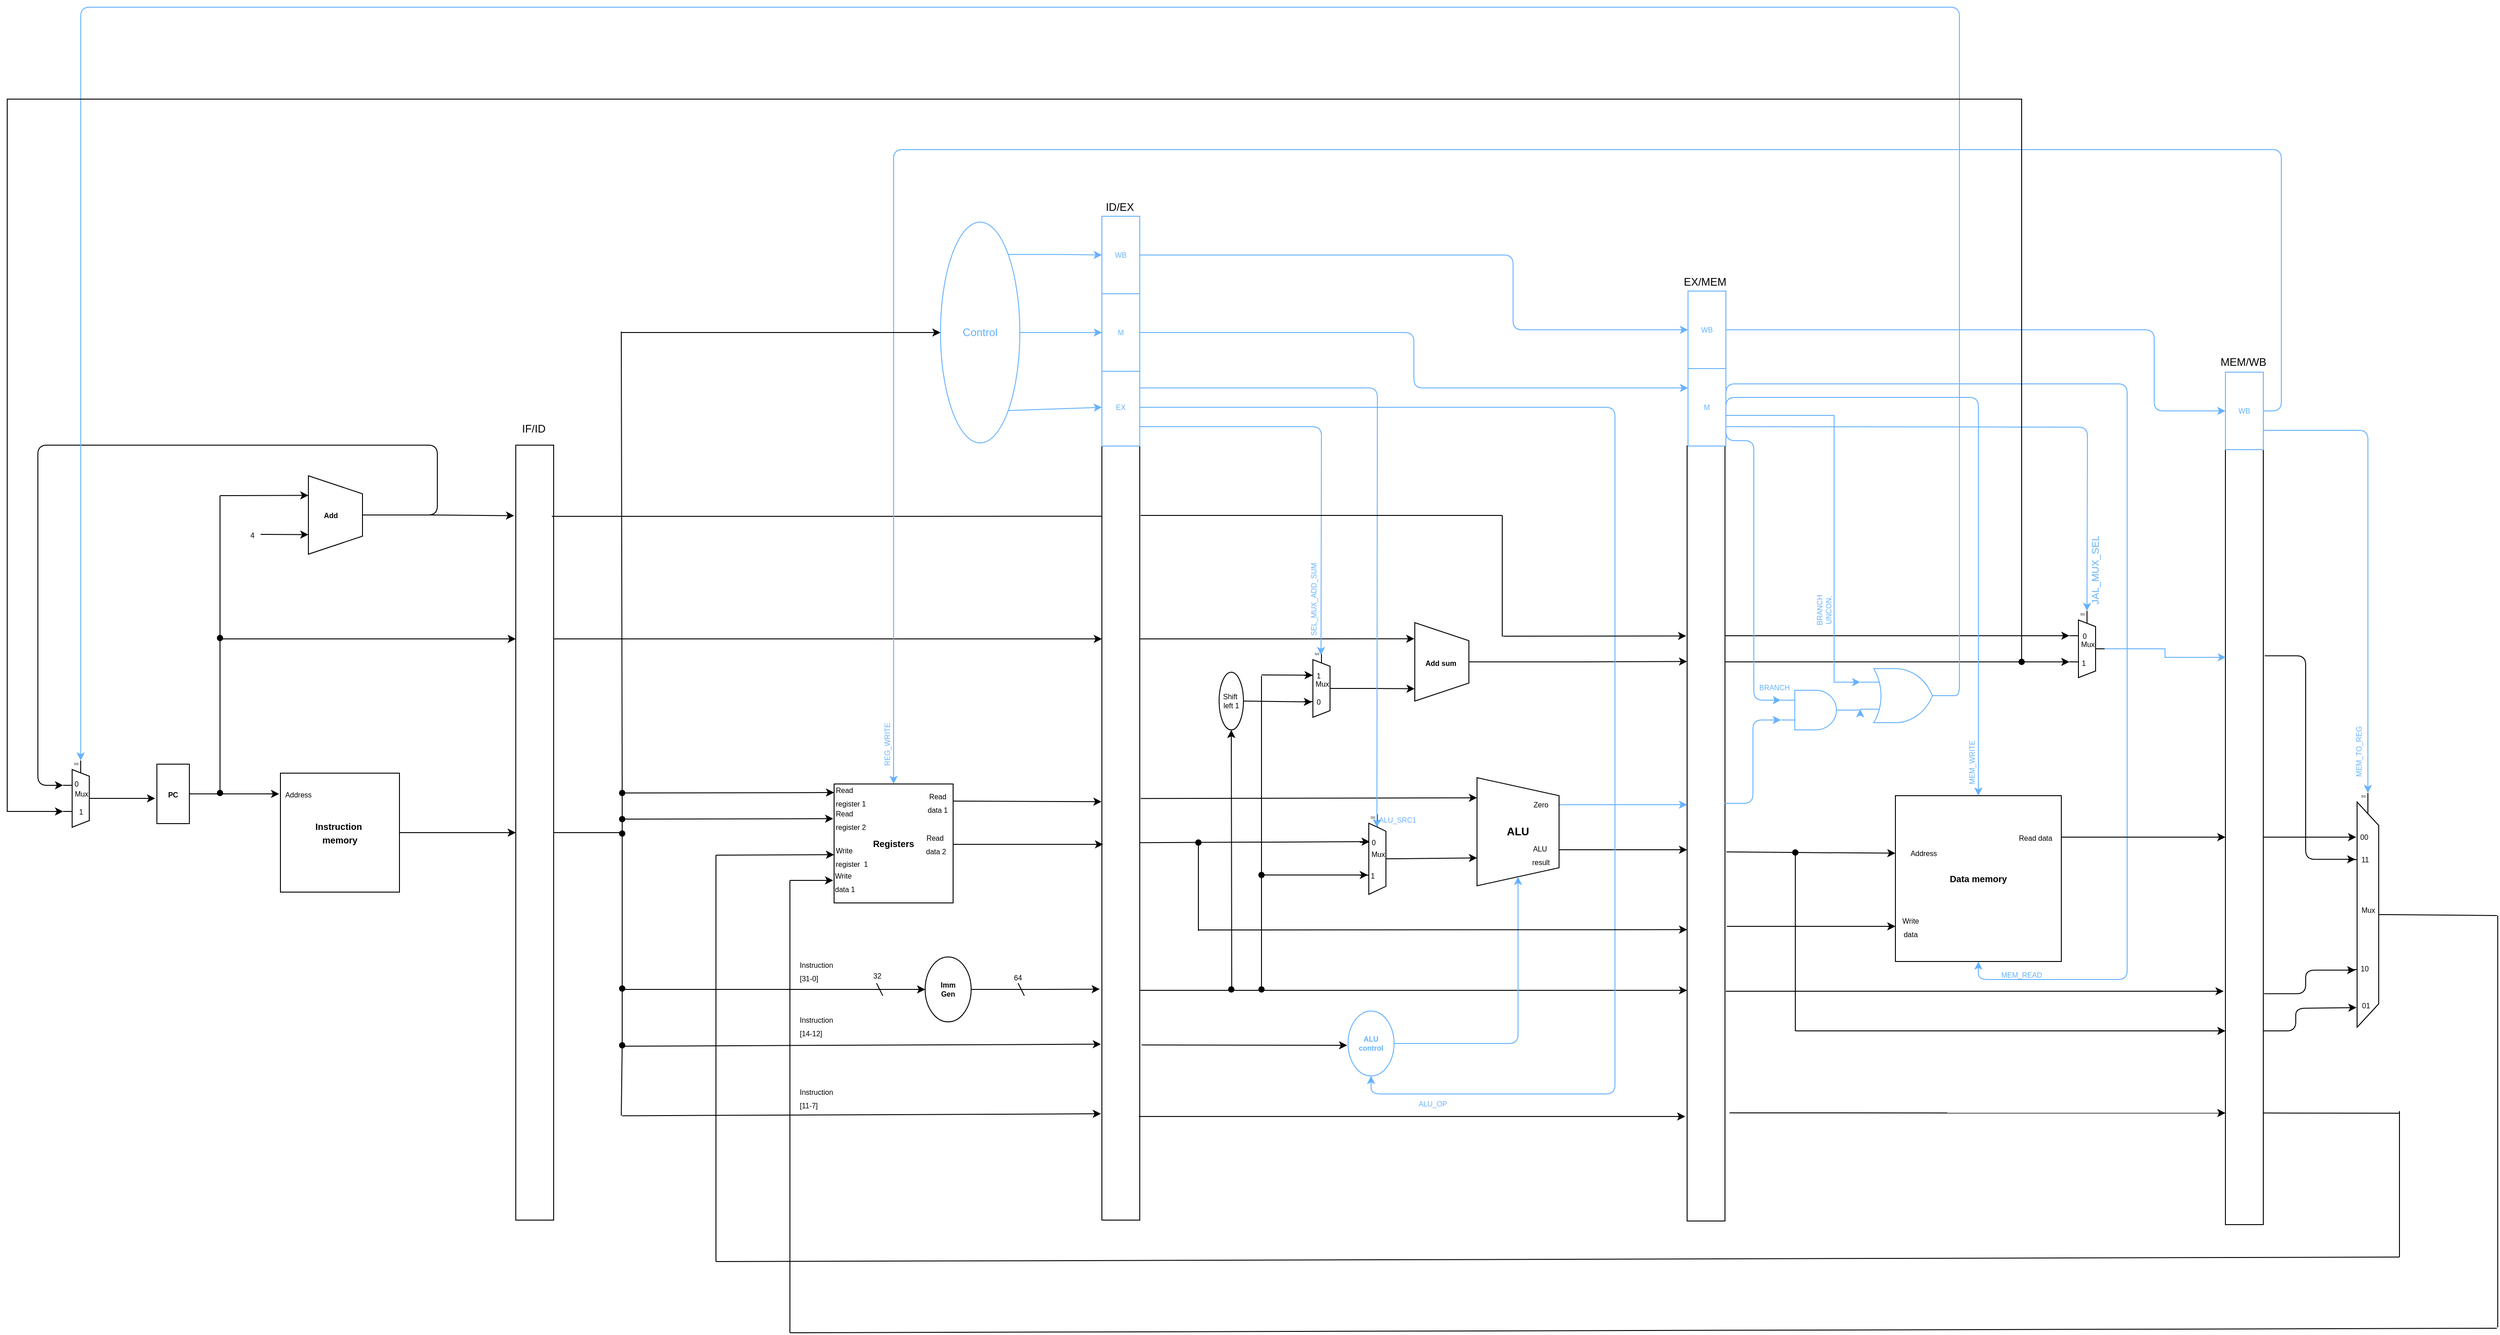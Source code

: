 <mxfile version="14.2.3" type="device"><diagram id="DTGrdZKl84zFdUJtEyAL" name="Page-3"><mxGraphModel dx="971" dy="526" grid="0" gridSize="10" guides="1" tooltips="1" connect="1" arrows="1" fold="1" page="1" pageScale="1" pageWidth="3300" pageHeight="2339" math="0" shadow="0"><root><mxCell id="P3G2zyp9uV04qQ3s-qME-0"/><mxCell id="P3G2zyp9uV04qQ3s-qME-1" parent="P3G2zyp9uV04qQ3s-qME-0"/><mxCell id="qaijuudT5UgTI9lGyjOk-22" style="edgeStyle=orthogonalEdgeStyle;curved=0;rounded=1;sketch=0;orthogonalLoop=1;jettySize=auto;html=1;exitX=0.25;exitY=0;exitDx=0;exitDy=0;fontSize=8;entryX=0.25;entryY=1;entryDx=0;entryDy=0;" parent="P3G2zyp9uV04qQ3s-qME-1" source="_vumMlFhseZ65GWC61uQ-0" target="_vumMlFhseZ65GWC61uQ-1" edge="1"><mxGeometry relative="1" as="geometry"><mxPoint x="1485.12" y="864" as="targetPoint"/></mxGeometry></mxCell><mxCell id="_vumMlFhseZ65GWC61uQ-0" value="" style="rounded=0;whiteSpace=wrap;html=1;direction=south;" parent="P3G2zyp9uV04qQ3s-qME-1" vertex="1"><mxGeometry x="843" y="650" width="42" height="860" as="geometry"/></mxCell><mxCell id="qaijuudT5UgTI9lGyjOk-152" style="edgeStyle=orthogonalEdgeStyle;curved=0;rounded=1;sketch=0;orthogonalLoop=1;jettySize=auto;html=1;exitX=0.25;exitY=0;exitDx=0;exitDy=0;fontSize=8;" parent="P3G2zyp9uV04qQ3s-qME-1" source="_vumMlFhseZ65GWC61uQ-1" edge="1"><mxGeometry relative="1" as="geometry"><mxPoint x="1839.533" y="864.833" as="targetPoint"/></mxGeometry></mxCell><mxCell id="_vumMlFhseZ65GWC61uQ-1" value="" style="rounded=0;whiteSpace=wrap;html=1;direction=south;" parent="P3G2zyp9uV04qQ3s-qME-1" vertex="1"><mxGeometry x="1493" y="650" width="42" height="860" as="geometry"/></mxCell><mxCell id="aVeMutbOdhNDheaxsIPq-10" style="edgeStyle=orthogonalEdgeStyle;rounded=0;orthogonalLoop=1;jettySize=auto;html=1;entryX=1;entryY=0.588;entryDx=0;entryDy=3;entryPerimeter=0;" edge="1" parent="P3G2zyp9uV04qQ3s-qME-1" source="_vumMlFhseZ65GWC61uQ-2" target="aVeMutbOdhNDheaxsIPq-2"><mxGeometry relative="1" as="geometry"><Array as="points"><mxPoint x="2375" y="862"/></Array></mxGeometry></mxCell><mxCell id="aVeMutbOdhNDheaxsIPq-20" style="edgeStyle=orthogonalEdgeStyle;rounded=0;orthogonalLoop=1;jettySize=auto;html=1;entryX=1;entryY=0.196;entryDx=0;entryDy=3;entryPerimeter=0;strokeColor=#000000;" edge="1" parent="P3G2zyp9uV04qQ3s-qME-1" source="_vumMlFhseZ65GWC61uQ-2" target="aVeMutbOdhNDheaxsIPq-2"><mxGeometry relative="1" as="geometry"><Array as="points"><mxPoint x="2375" y="891"/></Array></mxGeometry></mxCell><mxCell id="_vumMlFhseZ65GWC61uQ-2" value="" style="rounded=0;whiteSpace=wrap;html=1;direction=south;" parent="P3G2zyp9uV04qQ3s-qME-1" vertex="1"><mxGeometry x="2142" y="651" width="42" height="860" as="geometry"/></mxCell><mxCell id="_vumMlFhseZ65GWC61uQ-3" value="" style="rounded=0;whiteSpace=wrap;html=1;direction=south;" parent="P3G2zyp9uV04qQ3s-qME-1" vertex="1"><mxGeometry x="2739" y="655" width="42" height="860" as="geometry"/></mxCell><mxCell id="_vumMlFhseZ65GWC61uQ-30" style="edgeStyle=orthogonalEdgeStyle;rounded=0;orthogonalLoop=1;jettySize=auto;html=1;exitX=1;exitY=0.5;exitDx=0;exitDy=0;curved=1;" parent="P3G2zyp9uV04qQ3s-qME-1" source="_vumMlFhseZ65GWC61uQ-6" target="_vumMlFhseZ65GWC61uQ-0" edge="1"><mxGeometry relative="1" as="geometry"/></mxCell><mxCell id="_vumMlFhseZ65GWC61uQ-6" value="&lt;font style=&quot;font-size: 10px&quot;&gt;&lt;b&gt;Instruction&amp;nbsp;&lt;br&gt;memory&lt;/b&gt;&lt;/font&gt;" style="whiteSpace=wrap;html=1;aspect=fixed;" parent="P3G2zyp9uV04qQ3s-qME-1" vertex="1"><mxGeometry x="582" y="1014" width="132" height="132" as="geometry"/></mxCell><mxCell id="_vumMlFhseZ65GWC61uQ-13" value="" style="group;" parent="P3G2zyp9uV04qQ3s-qME-1" vertex="1" connectable="0"><mxGeometry x="2363" y="1039" width="199" height="184" as="geometry"/></mxCell><mxCell id="_vumMlFhseZ65GWC61uQ-8" value="&lt;span style=&quot;font-size: 10px&quot;&gt;&lt;b&gt;Data memory&lt;/b&gt;&lt;/span&gt;" style="whiteSpace=wrap;html=1;aspect=fixed;" parent="_vumMlFhseZ65GWC61uQ-13" vertex="1"><mxGeometry x="10.022" width="184" height="184" as="geometry"/></mxCell><mxCell id="_vumMlFhseZ65GWC61uQ-9" value="&lt;font style=&quot;font-size: 8px&quot;&gt;Address&lt;/font&gt;" style="text;html=1;strokeColor=none;fillColor=none;align=center;verticalAlign=middle;whiteSpace=wrap;rounded=0;" parent="_vumMlFhseZ65GWC61uQ-13" vertex="1"><mxGeometry x="13.002" y="48.789" width="57.266" height="27.879" as="geometry"/></mxCell><mxCell id="_vumMlFhseZ65GWC61uQ-10" value="&lt;font style=&quot;font-size: 8px&quot;&gt;Write &lt;br&gt;data&lt;br&gt;&lt;/font&gt;" style="text;html=1;strokeColor=none;fillColor=none;align=center;verticalAlign=middle;whiteSpace=wrap;rounded=0;" parent="_vumMlFhseZ65GWC61uQ-13" vertex="1"><mxGeometry y="136.606" width="54.403" height="16.727" as="geometry"/></mxCell><mxCell id="_vumMlFhseZ65GWC61uQ-12" value="&lt;font style=&quot;font-size: 8px&quot;&gt;Read data&lt;/font&gt;" style="text;html=1;strokeColor=none;fillColor=none;align=center;verticalAlign=middle;whiteSpace=wrap;rounded=0;" parent="_vumMlFhseZ65GWC61uQ-13" vertex="1"><mxGeometry x="136.754" y="31.999" width="57.266" height="27.879" as="geometry"/></mxCell><mxCell id="_vumMlFhseZ65GWC61uQ-29" value="" style="group;" parent="P3G2zyp9uV04qQ3s-qME-1" vertex="1" connectable="0"><mxGeometry x="1064" y="1026" width="267" height="132" as="geometry"/></mxCell><mxCell id="_vumMlFhseZ65GWC61uQ-7" value="&lt;span style=&quot;font-size: 10px&quot;&gt;&lt;b&gt;Registers&lt;/b&gt;&lt;/span&gt;" style="whiteSpace=wrap;html=1;aspect=fixed;" parent="_vumMlFhseZ65GWC61uQ-29" vertex="1"><mxGeometry x="132" width="132" height="132" as="geometry"/></mxCell><mxCell id="_vumMlFhseZ65GWC61uQ-14" value="&lt;span style=&quot;font-size: 8px&quot;&gt;Read &lt;br&gt;data 1&lt;/span&gt;" style="text;html=1;strokeColor=none;fillColor=none;align=center;verticalAlign=middle;whiteSpace=wrap;rounded=0;" parent="_vumMlFhseZ65GWC61uQ-29" vertex="1"><mxGeometry x="227" y="10" width="40" height="20" as="geometry"/></mxCell><mxCell id="_vumMlFhseZ65GWC61uQ-16" value="&lt;font style=&quot;font-size: 8px&quot;&gt;Read&lt;br&gt;&amp;nbsp;data 2&lt;/font&gt;" style="text;html=1;strokeColor=none;fillColor=none;align=center;verticalAlign=middle;whiteSpace=wrap;rounded=0;" parent="_vumMlFhseZ65GWC61uQ-29" vertex="1"><mxGeometry x="224" y="56" width="40" height="20" as="geometry"/></mxCell><mxCell id="_vumMlFhseZ65GWC61uQ-17" value="&lt;font style=&quot;font-size: 8px&quot;&gt;Read register 1&lt;/font&gt;" style="text;html=1;strokeColor=none;fillColor=none;align=left;verticalAlign=middle;whiteSpace=wrap;rounded=0;" parent="_vumMlFhseZ65GWC61uQ-29" vertex="1"><mxGeometry x="132" y="6" width="41" height="14" as="geometry"/></mxCell><mxCell id="_vumMlFhseZ65GWC61uQ-18" value="&lt;span style=&quot;font-size: 8px&quot;&gt;Read register 2&lt;/span&gt;" style="text;html=1;strokeColor=none;fillColor=none;align=left;verticalAlign=middle;whiteSpace=wrap;rounded=0;" parent="_vumMlFhseZ65GWC61uQ-29" vertex="1"><mxGeometry x="132" y="36" width="38" height="6" as="geometry"/></mxCell><mxCell id="_vumMlFhseZ65GWC61uQ-19" value="&lt;span style=&quot;font-size: 8px&quot;&gt;Write&lt;/span&gt;&lt;br style=&quot;font-size: 8px&quot;&gt;&lt;span style=&quot;font-size: 8px&quot;&gt;data 1&lt;/span&gt;" style="text;html=1;strokeColor=none;fillColor=none;align=left;verticalAlign=middle;whiteSpace=wrap;rounded=0;" parent="_vumMlFhseZ65GWC61uQ-29" vertex="1"><mxGeometry x="131" y="105" width="43" height="5" as="geometry"/></mxCell><mxCell id="_vumMlFhseZ65GWC61uQ-20" value="&lt;span style=&quot;font-size: 8px&quot;&gt;Write&lt;br&gt;register&amp;nbsp; 1&lt;/span&gt;" style="text;html=1;strokeColor=none;fillColor=none;align=left;verticalAlign=middle;whiteSpace=wrap;rounded=0;" parent="_vumMlFhseZ65GWC61uQ-29" vertex="1"><mxGeometry x="132" y="69" width="42" height="21" as="geometry"/></mxCell><mxCell id="_vumMlFhseZ65GWC61uQ-25" value="" style="endArrow=classic;html=1;entryX=0;entryY=0.25;entryDx=0;entryDy=0;curved=1;" parent="_vumMlFhseZ65GWC61uQ-29" target="_vumMlFhseZ65GWC61uQ-17" edge="1"><mxGeometry width="50" height="50" relative="1" as="geometry"><mxPoint x="-103" y="10" as="sourcePoint"/><mxPoint x="276" y="-38" as="targetPoint"/></mxGeometry></mxCell><mxCell id="_vumMlFhseZ65GWC61uQ-26" value="" style="endArrow=classic;html=1;entryX=0;entryY=0.25;entryDx=0;entryDy=0;curved=1;" parent="_vumMlFhseZ65GWC61uQ-29" edge="1"><mxGeometry width="50" height="50" relative="1" as="geometry"><mxPoint x="-105" y="39" as="sourcePoint"/><mxPoint x="131" y="38.5" as="targetPoint"/></mxGeometry></mxCell><mxCell id="_vumMlFhseZ65GWC61uQ-27" value="" style="endArrow=classic;html=1;entryX=0;entryY=0.25;entryDx=0;entryDy=0;curved=1;" parent="_vumMlFhseZ65GWC61uQ-29" edge="1"><mxGeometry width="50" height="50" relative="1" as="geometry"><mxPoint x="1" y="79" as="sourcePoint"/><mxPoint x="132" y="78.5" as="targetPoint"/></mxGeometry></mxCell><mxCell id="_vumMlFhseZ65GWC61uQ-28" value="" style="endArrow=classic;html=1;entryX=0;entryY=0.25;entryDx=0;entryDy=0;curved=1;" parent="_vumMlFhseZ65GWC61uQ-29" edge="1"><mxGeometry width="50" height="50" relative="1" as="geometry"><mxPoint x="83" y="107" as="sourcePoint"/><mxPoint x="131" y="107" as="targetPoint"/></mxGeometry></mxCell><mxCell id="_vumMlFhseZ65GWC61uQ-31" value="" style="endArrow=none;html=1;curved=1;" parent="P3G2zyp9uV04qQ3s-qME-1" source="qaijuudT5UgTI9lGyjOk-211" edge="1"><mxGeometry width="50" height="50" relative="1" as="geometry"><mxPoint x="960" y="1394" as="sourcePoint"/><mxPoint x="960" y="524" as="targetPoint"/></mxGeometry></mxCell><mxCell id="qaijuudT5UgTI9lGyjOk-114" style="edgeStyle=orthogonalEdgeStyle;curved=0;rounded=1;sketch=0;orthogonalLoop=1;jettySize=auto;html=1;exitX=0.5;exitY=0;exitDx=0;exitDy=0;entryX=1;entryY=0.588;entryDx=0;entryDy=3;entryPerimeter=0;fontSize=8;" parent="P3G2zyp9uV04qQ3s-qME-1" source="_vumMlFhseZ65GWC61uQ-32" target="qaijuudT5UgTI9lGyjOk-42" edge="1"><mxGeometry relative="1" as="geometry"><Array as="points"><mxPoint x="756" y="728"/><mxPoint x="756" y="650"/><mxPoint x="313" y="650"/><mxPoint x="313" y="1028"/></Array></mxGeometry></mxCell><mxCell id="qaijuudT5UgTI9lGyjOk-146" style="edgeStyle=orthogonalEdgeStyle;curved=0;rounded=1;sketch=0;orthogonalLoop=1;jettySize=auto;html=1;exitX=0.5;exitY=0;exitDx=0;exitDy=0;entryX=0.091;entryY=1.045;entryDx=0;entryDy=0;entryPerimeter=0;fontSize=8;" parent="P3G2zyp9uV04qQ3s-qME-1" source="_vumMlFhseZ65GWC61uQ-32" target="_vumMlFhseZ65GWC61uQ-0" edge="1"><mxGeometry relative="1" as="geometry"/></mxCell><mxCell id="_vumMlFhseZ65GWC61uQ-32" value="" style="shape=trapezoid;perimeter=trapezoidPerimeter;whiteSpace=wrap;html=1;fixedSize=1;direction=south;" parent="P3G2zyp9uV04qQ3s-qME-1" vertex="1"><mxGeometry x="613" y="684" width="60" height="87" as="geometry"/></mxCell><mxCell id="qaijuudT5UgTI9lGyjOk-8" value="" style="group" parent="P3G2zyp9uV04qQ3s-qME-1" vertex="1" connectable="0"><mxGeometry x="1840" y="850" width="60" height="87" as="geometry"/></mxCell><mxCell id="_vumMlFhseZ65GWC61uQ-33" value="" style="shape=trapezoid;perimeter=trapezoidPerimeter;whiteSpace=wrap;html=1;fixedSize=1;direction=south;" parent="qaijuudT5UgTI9lGyjOk-8" vertex="1"><mxGeometry y="-3" width="60" height="87" as="geometry"/></mxCell><mxCell id="qaijuudT5UgTI9lGyjOk-6" value="&lt;font style=&quot;font-size: 8px&quot;&gt;&lt;b&gt;Add sum&lt;/b&gt;&lt;/font&gt;" style="text;html=1;strokeColor=none;fillColor=none;align=center;verticalAlign=middle;whiteSpace=wrap;rounded=0;sketch=0;" parent="qaijuudT5UgTI9lGyjOk-8" vertex="1"><mxGeometry x="9" y="30.5" width="40" height="20" as="geometry"/></mxCell><mxCell id="qaijuudT5UgTI9lGyjOk-11" style="edgeStyle=orthogonalEdgeStyle;curved=0;rounded=1;sketch=0;orthogonalLoop=1;jettySize=auto;html=1;exitX=0.5;exitY=0;exitDx=0;exitDy=0;" parent="P3G2zyp9uV04qQ3s-qME-1" source="qaijuudT5UgTI9lGyjOk-9" edge="1"><mxGeometry relative="1" as="geometry"><mxPoint x="580.56" y="1037" as="targetPoint"/></mxGeometry></mxCell><mxCell id="qaijuudT5UgTI9lGyjOk-9" value="" style="rounded=0;whiteSpace=wrap;html=1;sketch=0;direction=south;" parent="P3G2zyp9uV04qQ3s-qME-1" vertex="1"><mxGeometry x="445" y="1004" width="36" height="66" as="geometry"/></mxCell><mxCell id="qaijuudT5UgTI9lGyjOk-10" value="&lt;font style=&quot;font-size: 8px&quot;&gt;&lt;b&gt;PC&lt;/b&gt;&lt;/font&gt;" style="text;html=1;strokeColor=none;fillColor=none;align=center;verticalAlign=middle;whiteSpace=wrap;rounded=0;sketch=0;" parent="P3G2zyp9uV04qQ3s-qME-1" vertex="1"><mxGeometry x="443" y="1027" width="40" height="20" as="geometry"/></mxCell><mxCell id="qaijuudT5UgTI9lGyjOk-12" value="&lt;font style=&quot;font-size: 8px&quot;&gt;Address&lt;/font&gt;" style="text;html=1;strokeColor=none;fillColor=none;align=center;verticalAlign=middle;whiteSpace=wrap;rounded=0;sketch=0;" parent="P3G2zyp9uV04qQ3s-qME-1" vertex="1"><mxGeometry x="582" y="1027" width="40" height="20" as="geometry"/></mxCell><mxCell id="qaijuudT5UgTI9lGyjOk-13" value="" style="endArrow=none;html=1;" parent="P3G2zyp9uV04qQ3s-qME-1" source="qaijuudT5UgTI9lGyjOk-225" edge="1"><mxGeometry width="50" height="50" relative="1" as="geometry"><mxPoint x="515" y="1038" as="sourcePoint"/><mxPoint x="515" y="706" as="targetPoint"/></mxGeometry></mxCell><mxCell id="qaijuudT5UgTI9lGyjOk-15" value="" style="endArrow=classic;html=1;entryX=0.25;entryY=1;entryDx=0;entryDy=0;" parent="P3G2zyp9uV04qQ3s-qME-1" target="_vumMlFhseZ65GWC61uQ-32" edge="1"><mxGeometry width="50" height="50" relative="1" as="geometry"><mxPoint x="515" y="706" as="sourcePoint"/><mxPoint x="731" y="871" as="targetPoint"/></mxGeometry></mxCell><mxCell id="qaijuudT5UgTI9lGyjOk-16" value="" style="endArrow=classic;html=1;entryX=0.75;entryY=1;entryDx=0;entryDy=0;" parent="P3G2zyp9uV04qQ3s-qME-1" target="_vumMlFhseZ65GWC61uQ-32" edge="1"><mxGeometry width="50" height="50" relative="1" as="geometry"><mxPoint x="560" y="749" as="sourcePoint"/><mxPoint x="731" y="871" as="targetPoint"/></mxGeometry></mxCell><mxCell id="qaijuudT5UgTI9lGyjOk-19" value="4" style="text;html=1;strokeColor=none;fillColor=none;align=center;verticalAlign=middle;whiteSpace=wrap;rounded=0;sketch=0;fontSize=8;" parent="P3G2zyp9uV04qQ3s-qME-1" vertex="1"><mxGeometry x="531" y="740" width="40" height="20" as="geometry"/></mxCell><mxCell id="qaijuudT5UgTI9lGyjOk-20" value="&lt;b&gt;Add&lt;/b&gt;" style="text;html=1;strokeColor=none;fillColor=none;align=center;verticalAlign=middle;whiteSpace=wrap;rounded=0;sketch=0;fontSize=8;" parent="P3G2zyp9uV04qQ3s-qME-1" vertex="1"><mxGeometry x="618" y="717.5" width="40" height="20" as="geometry"/></mxCell><mxCell id="qaijuudT5UgTI9lGyjOk-21" value="" style="endArrow=classic;html=1;fontSize=8;entryX=0.25;entryY=1;entryDx=0;entryDy=0;" parent="P3G2zyp9uV04qQ3s-qME-1" target="_vumMlFhseZ65GWC61uQ-0" edge="1"><mxGeometry width="50" height="50" relative="1" as="geometry"><mxPoint x="515" y="865" as="sourcePoint"/><mxPoint x="611" y="871" as="targetPoint"/></mxGeometry></mxCell><mxCell id="qaijuudT5UgTI9lGyjOk-28" value="" style="endArrow=classic;html=1;fontSize=8;exitX=0.49;exitY=-0.012;exitDx=0;exitDy=0;exitPerimeter=0;entryX=0;entryY=0.5;entryDx=0;entryDy=0;" parent="P3G2zyp9uV04qQ3s-qME-1" edge="1"><mxGeometry width="50" height="50" relative="1" as="geometry"><mxPoint x="2185.504" y="1101.4" as="sourcePoint"/><mxPoint x="2373.022" y="1102.848" as="targetPoint"/></mxGeometry></mxCell><mxCell id="qaijuudT5UgTI9lGyjOk-113" style="edgeStyle=orthogonalEdgeStyle;curved=0;rounded=1;sketch=0;orthogonalLoop=1;jettySize=auto;html=1;exitX=0;exitY=0.432;exitDx=0;exitDy=0;exitPerimeter=0;entryX=0;entryY=0.75;entryDx=0;entryDy=0;fontSize=8;" parent="P3G2zyp9uV04qQ3s-qME-1" source="qaijuudT5UgTI9lGyjOk-42" target="qaijuudT5UgTI9lGyjOk-10" edge="1"><mxGeometry relative="1" as="geometry"/></mxCell><mxCell id="qaijuudT5UgTI9lGyjOk-42" value="Mux" style="shadow=0;dashed=0;align=center;html=1;strokeWidth=1;shape=mxgraph.electrical.abstract.mux2;operation=demux;rounded=0;sketch=0;fontSize=8;direction=west;" parent="P3G2zyp9uV04qQ3s-qME-1" vertex="1"><mxGeometry x="341" y="1000" width="39" height="74" as="geometry"/></mxCell><mxCell id="qaijuudT5UgTI9lGyjOk-71" style="edgeStyle=orthogonalEdgeStyle;curved=0;rounded=1;sketch=0;orthogonalLoop=1;jettySize=auto;html=1;exitX=0;exitY=0.432;exitDx=0;exitDy=0;exitPerimeter=0;fontSize=8;" parent="P3G2zyp9uV04qQ3s-qME-1" source="qaijuudT5UgTI9lGyjOk-45" edge="1"><mxGeometry relative="1" as="geometry"><mxPoint x="1839.893" y="920.333" as="targetPoint"/></mxGeometry></mxCell><mxCell id="qaijuudT5UgTI9lGyjOk-45" value="Mux" style="shadow=0;dashed=0;align=center;html=1;strokeWidth=1;shape=mxgraph.electrical.abstract.mux2;operation=demux;rounded=0;sketch=0;fontSize=8;direction=west;" parent="P3G2zyp9uV04qQ3s-qME-1" vertex="1"><mxGeometry x="1717" y="878" width="39" height="74" as="geometry"/></mxCell><mxCell id="qaijuudT5UgTI9lGyjOk-47" value="" style="group" parent="P3G2zyp9uV04qQ3s-qME-1" vertex="1" connectable="0"><mxGeometry x="1779" y="1019" width="363" height="141" as="geometry"/></mxCell><mxCell id="_vumMlFhseZ65GWC61uQ-37" style="edgeStyle=orthogonalEdgeStyle;rounded=0;orthogonalLoop=1;jettySize=auto;html=1;exitX=0.25;exitY=0;exitDx=0;exitDy=0;curved=1;strokeColor=#66B2FF;" parent="qaijuudT5UgTI9lGyjOk-47" source="_vumMlFhseZ65GWC61uQ-34" edge="1"><mxGeometry relative="1" as="geometry"><mxPoint x="362.96" y="30" as="targetPoint"/></mxGeometry></mxCell><mxCell id="_vumMlFhseZ65GWC61uQ-34" value="&lt;b&gt;ALU&lt;/b&gt;" style="shape=trapezoid;perimeter=trapezoidPerimeter;whiteSpace=wrap;html=1;fixedSize=1;direction=south;" parent="qaijuudT5UgTI9lGyjOk-47" vertex="1"><mxGeometry x="130" width="91" height="120" as="geometry"/></mxCell><mxCell id="qaijuudT5UgTI9lGyjOk-4" value="&lt;font style=&quot;font-size: 8px&quot;&gt;Zero&lt;/font&gt;" style="text;html=1;strokeColor=none;fillColor=none;align=center;verticalAlign=middle;whiteSpace=wrap;rounded=0;sketch=0;" parent="qaijuudT5UgTI9lGyjOk-47" vertex="1"><mxGeometry x="181" y="19" width="40" height="20" as="geometry"/></mxCell><mxCell id="qaijuudT5UgTI9lGyjOk-5" value="&lt;font style=&quot;font-size: 8px&quot;&gt;ALU&amp;nbsp;&lt;br&gt;result&lt;/font&gt;" style="text;html=1;strokeColor=none;fillColor=none;align=center;verticalAlign=middle;whiteSpace=wrap;rounded=0;sketch=0;" parent="qaijuudT5UgTI9lGyjOk-47" vertex="1"><mxGeometry x="181" y="75" width="40" height="20" as="geometry"/></mxCell><mxCell id="qaijuudT5UgTI9lGyjOk-27" value="" style="endArrow=classic;html=1;fontSize=8;exitX=1;exitY=0.25;exitDx=0;exitDy=0;" parent="qaijuudT5UgTI9lGyjOk-47" source="qaijuudT5UgTI9lGyjOk-5" edge="1"><mxGeometry width="50" height="50" relative="1" as="geometry"><mxPoint x="102" y="-47" as="sourcePoint"/><mxPoint x="363" y="80" as="targetPoint"/></mxGeometry></mxCell><mxCell id="qaijuudT5UgTI9lGyjOk-44" value="Mux" style="shadow=0;dashed=0;align=center;html=1;strokeWidth=1;shape=mxgraph.electrical.abstract.mux2;operation=demux;rounded=0;sketch=0;fontSize=8;direction=west;" parent="qaijuudT5UgTI9lGyjOk-47" vertex="1"><mxGeometry y="40.5" width="39" height="89" as="geometry"/></mxCell><mxCell id="qaijuudT5UgTI9lGyjOk-46" value="" style="endArrow=classic;html=1;fontSize=8;entryX=0.75;entryY=1;entryDx=0;entryDy=0;exitX=0;exitY=0.432;exitDx=0;exitDy=0;exitPerimeter=0;" parent="qaijuudT5UgTI9lGyjOk-47" edge="1"><mxGeometry width="50" height="50" relative="1" as="geometry"><mxPoint x="39" y="90" as="sourcePoint"/><mxPoint x="130" y="89" as="targetPoint"/></mxGeometry></mxCell><mxCell id="qaijuudT5UgTI9lGyjOk-95" value="&lt;font color=&quot;#66b2ff&quot;&gt;ALU_SRC1&lt;/font&gt;" style="text;html=1;strokeColor=none;fillColor=none;align=center;verticalAlign=middle;whiteSpace=wrap;rounded=0;sketch=0;fontSize=8;" parent="qaijuudT5UgTI9lGyjOk-47" vertex="1"><mxGeometry x="22" y="37" width="40" height="20" as="geometry"/></mxCell><mxCell id="QShLzV8TrsREkH9QtQSg-4" value="" style="rounded=0;whiteSpace=wrap;html=1;strokeColor=#FFFFFF;" parent="qaijuudT5UgTI9lGyjOk-47" vertex="1"><mxGeometry x="11" y="68" width="11" height="5" as="geometry"/></mxCell><mxCell id="QShLzV8TrsREkH9QtQSg-5" value="" style="rounded=0;whiteSpace=wrap;html=1;strokeColor=#FFFFFF;" parent="qaijuudT5UgTI9lGyjOk-47" vertex="1"><mxGeometry x="11" y="105" width="11" height="5" as="geometry"/></mxCell><mxCell id="QShLzV8TrsREkH9QtQSg-6" value="&lt;font style=&quot;font-size: 8px&quot;&gt;0&lt;/font&gt;" style="text;html=1;strokeColor=none;fillColor=none;align=center;verticalAlign=middle;whiteSpace=wrap;rounded=0;" parent="qaijuudT5UgTI9lGyjOk-47" vertex="1"><mxGeometry x="7" y="64.75" width="16.5" height="11.5" as="geometry"/></mxCell><mxCell id="QShLzV8TrsREkH9QtQSg-7" value="&lt;font style=&quot;font-size: 8px&quot;&gt;1&lt;/font&gt;" style="text;html=1;strokeColor=none;fillColor=none;align=center;verticalAlign=middle;whiteSpace=wrap;rounded=0;" parent="qaijuudT5UgTI9lGyjOk-47" vertex="1"><mxGeometry x="6.25" y="101.75" width="16.5" height="11.5" as="geometry"/></mxCell><mxCell id="qaijuudT5UgTI9lGyjOk-50" style="edgeStyle=orthogonalEdgeStyle;curved=0;rounded=1;sketch=0;orthogonalLoop=1;jettySize=auto;html=1;exitX=1;exitY=0.5;exitDx=0;exitDy=0;entryX=0.514;entryY=0.969;entryDx=0;entryDy=0;entryPerimeter=0;fontSize=8;" parent="P3G2zyp9uV04qQ3s-qME-1" edge="1"><mxGeometry relative="1" as="geometry"><mxPoint x="1328" y="1093" as="sourcePoint"/><mxPoint x="1494.302" y="1093.04" as="targetPoint"/></mxGeometry></mxCell><mxCell id="qaijuudT5UgTI9lGyjOk-52" value="" style="endArrow=classic;html=1;fontSize=8;exitX=1;exitY=0;exitDx=0;exitDy=0;entryX=0.467;entryY=1.01;entryDx=0;entryDy=0;entryPerimeter=0;" parent="P3G2zyp9uV04qQ3s-qME-1" edge="1"><mxGeometry width="50" height="50" relative="1" as="geometry"><mxPoint x="1328" y="1045" as="sourcePoint"/><mxPoint x="1492.58" y="1045.62" as="targetPoint"/></mxGeometry></mxCell><mxCell id="qaijuudT5UgTI9lGyjOk-54" value="" style="endArrow=classic;html=1;fontSize=8;exitX=0.456;exitY=-0.026;exitDx=0;exitDy=0;exitPerimeter=0;entryX=0.186;entryY=1;entryDx=0;entryDy=0;entryPerimeter=0;" parent="P3G2zyp9uV04qQ3s-qME-1" source="_vumMlFhseZ65GWC61uQ-1" target="_vumMlFhseZ65GWC61uQ-34" edge="1"><mxGeometry width="50" height="50" relative="1" as="geometry"><mxPoint x="1690" y="988" as="sourcePoint"/><mxPoint x="1740" y="938" as="targetPoint"/></mxGeometry></mxCell><mxCell id="qaijuudT5UgTI9lGyjOk-65" style="edgeStyle=orthogonalEdgeStyle;curved=0;rounded=1;sketch=0;orthogonalLoop=1;jettySize=auto;html=1;exitX=0.5;exitY=0;exitDx=0;exitDy=0;fontSize=8;entryX=0.278;entryY=1;entryDx=0;entryDy=0;entryPerimeter=0;" parent="P3G2zyp9uV04qQ3s-qME-1" source="_vumMlFhseZ65GWC61uQ-33" edge="1" target="_vumMlFhseZ65GWC61uQ-2"><mxGeometry relative="1" as="geometry"><mxPoint x="2140" y="890" as="targetPoint"/></mxGeometry></mxCell><mxCell id="qaijuudT5UgTI9lGyjOk-67" value="Shift&amp;nbsp;&lt;br&gt;left 1" style="ellipse;whiteSpace=wrap;html=1;rounded=0;sketch=0;fontSize=8;" parent="P3G2zyp9uV04qQ3s-qME-1" vertex="1"><mxGeometry x="1623" y="902" width="27" height="64" as="geometry"/></mxCell><mxCell id="qaijuudT5UgTI9lGyjOk-68" value="" style="endArrow=classic;html=1;fontSize=8;exitX=1;exitY=0.5;exitDx=0;exitDy=0;" parent="P3G2zyp9uV04qQ3s-qME-1" source="qaijuudT5UgTI9lGyjOk-67" edge="1"><mxGeometry width="50" height="50" relative="1" as="geometry"><mxPoint x="1597" y="1151" as="sourcePoint"/><mxPoint x="1726" y="935" as="targetPoint"/></mxGeometry></mxCell><mxCell id="qaijuudT5UgTI9lGyjOk-73" style="edgeStyle=orthogonalEdgeStyle;curved=0;rounded=1;sketch=0;orthogonalLoop=1;jettySize=auto;html=1;exitX=0.5;exitY=0;exitDx=0;exitDy=0;entryX=0.702;entryY=1.056;entryDx=0;entryDy=0;entryPerimeter=0;fontSize=8;" parent="P3G2zyp9uV04qQ3s-qME-1" source="qaijuudT5UgTI9lGyjOk-72" target="_vumMlFhseZ65GWC61uQ-1" edge="1"><mxGeometry relative="1" as="geometry"/></mxCell><mxCell id="qaijuudT5UgTI9lGyjOk-72" value="&lt;b&gt;Imm&lt;br&gt;Gen&lt;br&gt;&lt;/b&gt;" style="ellipse;whiteSpace=wrap;html=1;rounded=0;sketch=0;fontSize=8;direction=south;" parent="P3G2zyp9uV04qQ3s-qME-1" vertex="1"><mxGeometry x="1297" y="1218" width="51" height="72" as="geometry"/></mxCell><mxCell id="qaijuudT5UgTI9lGyjOk-74" value="" style="endArrow=classic;html=1;fontSize=8;entryX=0.5;entryY=1;entryDx=0;entryDy=0;" parent="P3G2zyp9uV04qQ3s-qME-1" target="qaijuudT5UgTI9lGyjOk-72" edge="1"><mxGeometry width="50" height="50" relative="1" as="geometry"><mxPoint x="961" y="1254" as="sourcePoint"/><mxPoint x="1129" y="1308" as="targetPoint"/></mxGeometry></mxCell><mxCell id="qaijuudT5UgTI9lGyjOk-75" value="" style="endArrow=classic;html=1;fontSize=8;entryX=0.773;entryY=1.026;entryDx=0;entryDy=0;entryPerimeter=0;" parent="P3G2zyp9uV04qQ3s-qME-1" target="_vumMlFhseZ65GWC61uQ-1" edge="1"><mxGeometry width="50" height="50" relative="1" as="geometry"><mxPoint x="961" y="1317" as="sourcePoint"/><mxPoint x="1129" y="1308" as="targetPoint"/></mxGeometry></mxCell><mxCell id="qaijuudT5UgTI9lGyjOk-76" value="" style="endArrow=classic;html=1;fontSize=8;entryX=0.773;entryY=1.026;entryDx=0;entryDy=0;entryPerimeter=0;" parent="P3G2zyp9uV04qQ3s-qME-1" edge="1"><mxGeometry width="50" height="50" relative="1" as="geometry"><mxPoint x="961" y="1394.22" as="sourcePoint"/><mxPoint x="1491.908" y="1392.0" as="targetPoint"/></mxGeometry></mxCell><mxCell id="qaijuudT5UgTI9lGyjOk-79" value="" style="endArrow=classic;html=1;fontSize=8;entryX=0.5;entryY=1;entryDx=0;entryDy=0;" parent="P3G2zyp9uV04qQ3s-qME-1" target="qaijuudT5UgTI9lGyjOk-67" edge="1"><mxGeometry width="50" height="50" relative="1" as="geometry"><mxPoint x="1637" y="1255" as="sourcePoint"/><mxPoint x="1635" y="1069" as="targetPoint"/></mxGeometry></mxCell><mxCell id="qaijuudT5UgTI9lGyjOk-80" value="" style="endArrow=classic;html=1;fontSize=8;" parent="P3G2zyp9uV04qQ3s-qME-1" edge="1"><mxGeometry width="50" height="50" relative="1" as="geometry"><mxPoint x="1535" y="1255" as="sourcePoint"/><mxPoint x="2142" y="1255" as="targetPoint"/></mxGeometry></mxCell><mxCell id="qaijuudT5UgTI9lGyjOk-81" value="" style="endArrow=none;html=1;fontSize=8;" parent="P3G2zyp9uV04qQ3s-qME-1" source="qaijuudT5UgTI9lGyjOk-238" edge="1"><mxGeometry width="50" height="50" relative="1" as="geometry"><mxPoint x="1637" y="1255" as="sourcePoint"/><mxPoint x="1670" y="1255" as="targetPoint"/></mxGeometry></mxCell><mxCell id="qaijuudT5UgTI9lGyjOk-82" value="" style="endArrow=none;html=1;fontSize=8;" parent="P3G2zyp9uV04qQ3s-qME-1" edge="1"><mxGeometry width="50" height="50" relative="1" as="geometry"><mxPoint x="1670" y="1255" as="sourcePoint"/><mxPoint x="1670" y="906" as="targetPoint"/></mxGeometry></mxCell><mxCell id="qaijuudT5UgTI9lGyjOk-83" value="" style="endArrow=classic;html=1;fontSize=8;entryX=0.749;entryY=0.645;entryDx=0;entryDy=0;entryPerimeter=0;" parent="P3G2zyp9uV04qQ3s-qME-1" edge="1"><mxGeometry width="50" height="50" relative="1" as="geometry"><mxPoint x="1670" y="905" as="sourcePoint"/><mxPoint x="1726.789" y="905.27" as="targetPoint"/></mxGeometry></mxCell><mxCell id="qaijuudT5UgTI9lGyjOk-162" style="edgeStyle=orthogonalEdgeStyle;curved=0;rounded=1;sketch=0;orthogonalLoop=1;jettySize=auto;html=1;exitX=0.5;exitY=0;exitDx=0;exitDy=0;entryX=0.5;entryY=1;entryDx=0;entryDy=0;fontSize=8;strokeColor=#66B2FF;" parent="P3G2zyp9uV04qQ3s-qME-1" source="qaijuudT5UgTI9lGyjOk-84" target="qaijuudT5UgTI9lGyjOk-153" edge="1"><mxGeometry relative="1" as="geometry"><Array as="points"><mxPoint x="2660" y="522"/><mxPoint x="2660" y="612"/></Array></mxGeometry></mxCell><mxCell id="qaijuudT5UgTI9lGyjOk-180" value="" style="edgeStyle=orthogonalEdgeStyle;curved=0;rounded=1;sketch=0;orthogonalLoop=1;jettySize=auto;html=1;strokeColor=#66B2FF;" parent="P3G2zyp9uV04qQ3s-qME-1" source="qaijuudT5UgTI9lGyjOk-84" target="qaijuudT5UgTI9lGyjOk-85" edge="1"><mxGeometry relative="1" as="geometry"/></mxCell><mxCell id="qaijuudT5UgTI9lGyjOk-84" value="&lt;font color=&quot;#66b2ff&quot;&gt;WB&lt;/font&gt;" style="rounded=0;whiteSpace=wrap;html=1;sketch=0;fontSize=8;direction=south;strokeColor=#66B2FF;" parent="P3G2zyp9uV04qQ3s-qME-1" vertex="1"><mxGeometry x="2143" y="479" width="42" height="86" as="geometry"/></mxCell><mxCell id="qaijuudT5UgTI9lGyjOk-164" style="edgeStyle=orthogonalEdgeStyle;curved=0;rounded=1;sketch=0;orthogonalLoop=1;jettySize=auto;html=1;exitX=0.75;exitY=0;exitDx=0;exitDy=0;fontSize=8;strokeColor=#66B2FF;" parent="P3G2zyp9uV04qQ3s-qME-1" source="qaijuudT5UgTI9lGyjOk-85" target="_vumMlFhseZ65GWC61uQ-8" edge="1"><mxGeometry relative="1" as="geometry"><Array as="points"><mxPoint x="2185" y="597"/><mxPoint x="2465" y="597"/></Array></mxGeometry></mxCell><mxCell id="qaijuudT5UgTI9lGyjOk-165" style="edgeStyle=orthogonalEdgeStyle;curved=0;rounded=1;sketch=0;orthogonalLoop=1;jettySize=auto;html=1;exitX=0.5;exitY=0;exitDx=0;exitDy=0;fontSize=8;entryX=0.5;entryY=1;entryDx=0;entryDy=0;strokeColor=#66B2FF;" parent="P3G2zyp9uV04qQ3s-qME-1" source="qaijuudT5UgTI9lGyjOk-85" target="_vumMlFhseZ65GWC61uQ-8" edge="1"><mxGeometry relative="1" as="geometry"><mxPoint x="2599.36" y="934.627" as="targetPoint"/><Array as="points"><mxPoint x="2185" y="582"/><mxPoint x="2630" y="582"/><mxPoint x="2630" y="1243"/><mxPoint x="2465" y="1243"/></Array></mxGeometry></mxCell><mxCell id="qaijuudT5UgTI9lGyjOk-172" style="edgeStyle=orthogonalEdgeStyle;curved=0;rounded=1;sketch=0;orthogonalLoop=1;jettySize=auto;html=1;exitX=0.25;exitY=0;exitDx=0;exitDy=0;entryX=0;entryY=0.25;entryDx=0;entryDy=0;entryPerimeter=0;fontSize=8;strokeColor=#66B2FF;" parent="P3G2zyp9uV04qQ3s-qME-1" source="qaijuudT5UgTI9lGyjOk-85" target="qaijuudT5UgTI9lGyjOk-171" edge="1"><mxGeometry relative="1" as="geometry"><Array as="points"><mxPoint x="2185" y="645"/><mxPoint x="2216" y="645"/><mxPoint x="2216" y="933"/></Array></mxGeometry></mxCell><mxCell id="aVeMutbOdhNDheaxsIPq-0" style="edgeStyle=orthogonalEdgeStyle;rounded=0;orthogonalLoop=1;jettySize=auto;html=1;entryX=0;entryY=0.25;entryDx=0;entryDy=0;entryPerimeter=0;strokeColor=#66B2FF;" edge="1" parent="P3G2zyp9uV04qQ3s-qME-1" source="qaijuudT5UgTI9lGyjOk-85" target="HOBNuLvT6DtKpDfFnCJ5-0"><mxGeometry relative="1" as="geometry"><Array as="points"><mxPoint x="2305" y="617"/><mxPoint x="2305" y="913"/></Array></mxGeometry></mxCell><mxCell id="qaijuudT5UgTI9lGyjOk-85" value="&lt;font color=&quot;#66b2ff&quot;&gt;M&lt;/font&gt;" style="rounded=0;whiteSpace=wrap;html=1;sketch=0;fontSize=8;direction=south;strokeColor=#66B2FF;" parent="P3G2zyp9uV04qQ3s-qME-1" vertex="1"><mxGeometry x="2143" y="565" width="42" height="86" as="geometry"/></mxCell><mxCell id="qaijuudT5UgTI9lGyjOk-87" style="edgeStyle=orthogonalEdgeStyle;curved=0;rounded=1;sketch=0;orthogonalLoop=1;jettySize=auto;html=1;exitX=0.5;exitY=0;exitDx=0;exitDy=0;entryX=1;entryY=0.5;entryDx=0;entryDy=0;fontSize=8;strokeColor=#66B2FF;" parent="P3G2zyp9uV04qQ3s-qME-1" source="qaijuudT5UgTI9lGyjOk-86" target="_vumMlFhseZ65GWC61uQ-34" edge="1"><mxGeometry relative="1" as="geometry"/></mxCell><mxCell id="qaijuudT5UgTI9lGyjOk-86" value="&lt;b&gt;&lt;font color=&quot;#66b2ff&quot;&gt;ALU&lt;br&gt;control&lt;/font&gt;&lt;br&gt;&lt;/b&gt;" style="ellipse;whiteSpace=wrap;html=1;rounded=0;sketch=0;fontSize=8;direction=south;strokeColor=#66B2FF;" parent="P3G2zyp9uV04qQ3s-qME-1" vertex="1"><mxGeometry x="1766" y="1278" width="51" height="72" as="geometry"/></mxCell><mxCell id="qaijuudT5UgTI9lGyjOk-89" value="" style="endArrow=classic;html=1;fontSize=8;exitX=0.774;exitY=-0.047;exitDx=0;exitDy=0;exitPerimeter=0;" parent="P3G2zyp9uV04qQ3s-qME-1" source="_vumMlFhseZ65GWC61uQ-1" edge="1"><mxGeometry width="50" height="50" relative="1" as="geometry"><mxPoint x="1636" y="1277" as="sourcePoint"/><mxPoint x="1765" y="1316" as="targetPoint"/></mxGeometry></mxCell><mxCell id="qaijuudT5UgTI9lGyjOk-90" style="edgeStyle=orthogonalEdgeStyle;curved=0;rounded=1;sketch=0;orthogonalLoop=1;jettySize=auto;html=1;exitX=0.5;exitY=0;exitDx=0;exitDy=0;entryX=1;entryY=0.5;entryDx=0;entryDy=0;fontSize=8;strokeColor=#66B2FF;" parent="P3G2zyp9uV04qQ3s-qME-1" source="qaijuudT5UgTI9lGyjOk-55" target="qaijuudT5UgTI9lGyjOk-86" edge="1"><mxGeometry relative="1" as="geometry"><Array as="points"><mxPoint x="2062" y="608"/><mxPoint x="2062" y="1370"/><mxPoint x="1791" y="1370"/></Array></mxGeometry></mxCell><mxCell id="qaijuudT5UgTI9lGyjOk-91" value="&lt;font color=&quot;#66b2ff&quot;&gt;ALU_OP&lt;/font&gt;" style="text;html=1;strokeColor=none;fillColor=none;align=center;verticalAlign=middle;whiteSpace=wrap;rounded=0;sketch=0;fontSize=8;" parent="P3G2zyp9uV04qQ3s-qME-1" vertex="1"><mxGeometry x="1840" y="1371" width="40" height="20" as="geometry"/></mxCell><mxCell id="qaijuudT5UgTI9lGyjOk-92" style="edgeStyle=orthogonalEdgeStyle;curved=0;rounded=1;sketch=0;orthogonalLoop=1;jettySize=auto;html=1;exitX=0.75;exitY=0;exitDx=0;exitDy=0;fontSize=8;strokeColor=#66B2FF;" parent="P3G2zyp9uV04qQ3s-qME-1" source="qaijuudT5UgTI9lGyjOk-55" edge="1"><mxGeometry relative="1" as="geometry"><mxPoint x="1736" y="883" as="targetPoint"/></mxGeometry></mxCell><mxCell id="qaijuudT5UgTI9lGyjOk-93" style="edgeStyle=orthogonalEdgeStyle;curved=0;rounded=1;sketch=0;orthogonalLoop=1;jettySize=auto;html=1;exitX=0.25;exitY=0;exitDx=0;exitDy=0;fontSize=8;strokeColor=#66B2FF;" parent="P3G2zyp9uV04qQ3s-qME-1" source="qaijuudT5UgTI9lGyjOk-55" edge="1"><mxGeometry relative="1" as="geometry"><mxPoint x="1798" y="1074" as="targetPoint"/></mxGeometry></mxCell><mxCell id="qaijuudT5UgTI9lGyjOk-96" value="&lt;font color=&quot;#66b2ff&quot;&gt;SEL_MUX_ADD_SUM&lt;/font&gt;" style="text;html=1;strokeColor=none;fillColor=none;align=center;verticalAlign=middle;whiteSpace=wrap;rounded=0;sketch=0;fontSize=8;rotation=270;" parent="P3G2zyp9uV04qQ3s-qME-1" vertex="1"><mxGeometry x="1708" y="811" width="40" height="20" as="geometry"/></mxCell><mxCell id="qaijuudT5UgTI9lGyjOk-105" value="" style="endArrow=classic;html=1;fontSize=8;exitX=0.513;exitY=-0.006;exitDx=0;exitDy=0;exitPerimeter=0;" parent="P3G2zyp9uV04qQ3s-qME-1" source="_vumMlFhseZ65GWC61uQ-1" edge="1"><mxGeometry width="50" height="50" relative="1" as="geometry"><mxPoint x="1636" y="1237" as="sourcePoint"/><mxPoint x="1790" y="1090" as="targetPoint"/></mxGeometry></mxCell><mxCell id="qaijuudT5UgTI9lGyjOk-106" value="" style="endArrow=classic;html=1;fontSize=8;entryX=0.769;entryY=0.242;entryDx=0;entryDy=0;entryPerimeter=0;" parent="P3G2zyp9uV04qQ3s-qME-1" target="qaijuudT5UgTI9lGyjOk-44" edge="1"><mxGeometry width="50" height="50" relative="1" as="geometry"><mxPoint x="1670" y="1127" as="sourcePoint"/><mxPoint x="1686" y="1187" as="targetPoint"/></mxGeometry></mxCell><mxCell id="qaijuudT5UgTI9lGyjOk-108" value="" style="endArrow=none;html=1;fontSize=8;" parent="P3G2zyp9uV04qQ3s-qME-1" edge="1"><mxGeometry width="50" height="50" relative="1" as="geometry"><mxPoint x="1600" y="1189" as="sourcePoint"/><mxPoint x="1600" y="1092" as="targetPoint"/></mxGeometry></mxCell><mxCell id="qaijuudT5UgTI9lGyjOk-109" value="" style="endArrow=classic;html=1;fontSize=8;" parent="P3G2zyp9uV04qQ3s-qME-1" edge="1"><mxGeometry width="50" height="50" relative="1" as="geometry"><mxPoint x="2186" y="1184" as="sourcePoint"/><mxPoint x="2373" y="1184" as="targetPoint"/></mxGeometry></mxCell><mxCell id="qaijuudT5UgTI9lGyjOk-110" value="" style="endArrow=classic;html=1;fontSize=8;entryX=0.624;entryY=0.999;entryDx=0;entryDy=0;entryPerimeter=0;" parent="P3G2zyp9uV04qQ3s-qME-1" target="_vumMlFhseZ65GWC61uQ-2" edge="1"><mxGeometry width="50" height="50" relative="1" as="geometry"><mxPoint x="1600" y="1188" as="sourcePoint"/><mxPoint x="1326" y="1169" as="targetPoint"/></mxGeometry></mxCell><mxCell id="qaijuudT5UgTI9lGyjOk-111" style="edgeStyle=orthogonalEdgeStyle;curved=0;rounded=1;sketch=0;orthogonalLoop=1;jettySize=auto;html=1;exitX=0.5;exitY=0;exitDx=0;exitDy=0;entryX=0.25;entryY=1;entryDx=0;entryDy=0;fontSize=8;strokeColor=#66B2FF;" parent="P3G2zyp9uV04qQ3s-qME-1" source="qaijuudT5UgTI9lGyjOk-58" target="qaijuudT5UgTI9lGyjOk-85" edge="1"><mxGeometry relative="1" as="geometry"/></mxCell><mxCell id="qaijuudT5UgTI9lGyjOk-112" style="edgeStyle=orthogonalEdgeStyle;curved=0;rounded=1;sketch=0;orthogonalLoop=1;jettySize=auto;html=1;exitX=0.5;exitY=0;exitDx=0;exitDy=0;entryX=0.5;entryY=1;entryDx=0;entryDy=0;fontSize=8;strokeColor=#66B2FF;" parent="P3G2zyp9uV04qQ3s-qME-1" source="qaijuudT5UgTI9lGyjOk-57" target="qaijuudT5UgTI9lGyjOk-84" edge="1"><mxGeometry relative="1" as="geometry"><Array as="points"><mxPoint x="1949" y="439"/><mxPoint x="1949" y="522"/></Array></mxGeometry></mxCell><mxCell id="qaijuudT5UgTI9lGyjOk-190" style="edgeStyle=orthogonalEdgeStyle;curved=0;rounded=1;sketch=0;orthogonalLoop=1;jettySize=auto;html=1;exitX=0.702;exitY=-0.022;exitDx=0;exitDy=0;exitPerimeter=0;entryX=0.817;entryY=0.244;entryDx=0;entryDy=0;entryPerimeter=0;strokeColor=#000000;" parent="P3G2zyp9uV04qQ3s-qME-1" source="_vumMlFhseZ65GWC61uQ-3" target="qaijuudT5UgTI9lGyjOk-41" edge="1"><mxGeometry relative="1" as="geometry"/></mxCell><mxCell id="qaijuudT5UgTI9lGyjOk-191" style="edgeStyle=orthogonalEdgeStyle;curved=0;rounded=1;sketch=0;orthogonalLoop=1;jettySize=auto;html=1;exitX=0.266;exitY=-0.037;exitDx=0;exitDy=0;exitPerimeter=0;entryX=0.817;entryY=0.717;entryDx=0;entryDy=0;entryPerimeter=0;strokeColor=#000000;" parent="P3G2zyp9uV04qQ3s-qME-1" source="_vumMlFhseZ65GWC61uQ-3" target="qaijuudT5UgTI9lGyjOk-41" edge="1"><mxGeometry relative="1" as="geometry"/></mxCell><mxCell id="qaijuudT5UgTI9lGyjOk-41" value="Mux" style="shadow=0;dashed=0;align=center;html=1;strokeWidth=1;shape=mxgraph.electrical.abstract.mux2;operation=demux;rounded=0;sketch=0;fontSize=8;direction=west;" parent="P3G2zyp9uV04qQ3s-qME-1" vertex="1"><mxGeometry x="2875" y="1036" width="44" height="260" as="geometry"/></mxCell><mxCell id="qaijuudT5UgTI9lGyjOk-127" value="" style="endArrow=classic;html=1;fontSize=8;entryX=0.5;entryY=1;entryDx=0;entryDy=0;exitX=1;exitY=0.5;exitDx=0;exitDy=0;" parent="P3G2zyp9uV04qQ3s-qME-1" source="_vumMlFhseZ65GWC61uQ-12" target="_vumMlFhseZ65GWC61uQ-3" edge="1"><mxGeometry width="50" height="50" relative="1" as="geometry"><mxPoint x="2497" y="1195" as="sourcePoint"/><mxPoint x="2547" y="1145" as="targetPoint"/></mxGeometry></mxCell><mxCell id="qaijuudT5UgTI9lGyjOk-128" value="" style="endArrow=classic;html=1;fontSize=8;" parent="P3G2zyp9uV04qQ3s-qME-1" edge="1"><mxGeometry width="50" height="50" relative="1" as="geometry"><mxPoint x="1534" y="1395" as="sourcePoint"/><mxPoint x="2140" y="1395" as="targetPoint"/></mxGeometry></mxCell><mxCell id="qaijuudT5UgTI9lGyjOk-129" value="" style="endArrow=classic;html=1;fontSize=8;entryX=0.856;entryY=1;entryDx=0;entryDy=0;entryPerimeter=0;" parent="P3G2zyp9uV04qQ3s-qME-1" target="_vumMlFhseZ65GWC61uQ-3" edge="1"><mxGeometry width="50" height="50" relative="1" as="geometry"><mxPoint x="2189" y="1391" as="sourcePoint"/><mxPoint x="2732" y="1391" as="targetPoint"/></mxGeometry></mxCell><mxCell id="qaijuudT5UgTI9lGyjOk-132" value="" style="endArrow=none;html=1;fontSize=8;exitX=0.856;exitY=-0.003;exitDx=0;exitDy=0;exitPerimeter=0;" parent="P3G2zyp9uV04qQ3s-qME-1" source="_vumMlFhseZ65GWC61uQ-3" edge="1"><mxGeometry width="50" height="50" relative="1" as="geometry"><mxPoint x="2785.002" y="1391" as="sourcePoint"/><mxPoint x="2932.01" y="1391.38" as="targetPoint"/></mxGeometry></mxCell><mxCell id="qaijuudT5UgTI9lGyjOk-133" value="" style="endArrow=none;html=1;fontSize=8;" parent="P3G2zyp9uV04qQ3s-qME-1" edge="1"><mxGeometry width="50" height="50" relative="1" as="geometry"><mxPoint x="2932" y="1551" as="sourcePoint"/><mxPoint x="2932" y="1389" as="targetPoint"/></mxGeometry></mxCell><mxCell id="qaijuudT5UgTI9lGyjOk-134" value="" style="endArrow=none;html=1;fontSize=8;" parent="P3G2zyp9uV04qQ3s-qME-1" edge="1"><mxGeometry width="50" height="50" relative="1" as="geometry"><mxPoint x="1065" y="1556" as="sourcePoint"/><mxPoint x="2932" y="1551" as="targetPoint"/></mxGeometry></mxCell><mxCell id="qaijuudT5UgTI9lGyjOk-135" value="" style="endArrow=none;html=1;fontSize=8;" parent="P3G2zyp9uV04qQ3s-qME-1" edge="1"><mxGeometry width="50" height="50" relative="1" as="geometry"><mxPoint x="1065" y="1556" as="sourcePoint"/><mxPoint x="1065" y="1105" as="targetPoint"/></mxGeometry></mxCell><mxCell id="qaijuudT5UgTI9lGyjOk-136" value="" style="endArrow=none;html=1;fontSize=8;" parent="P3G2zyp9uV04qQ3s-qME-1" edge="1"><mxGeometry width="50" height="50" relative="1" as="geometry"><mxPoint x="1147" y="1635" as="sourcePoint"/><mxPoint x="1147" y="1133" as="targetPoint"/></mxGeometry></mxCell><mxCell id="qaijuudT5UgTI9lGyjOk-137" value="" style="endArrow=none;html=1;fontSize=8;" parent="P3G2zyp9uV04qQ3s-qME-1" edge="1"><mxGeometry width="50" height="50" relative="1" as="geometry"><mxPoint x="1147" y="1635" as="sourcePoint"/><mxPoint x="3040" y="1630" as="targetPoint"/></mxGeometry></mxCell><mxCell id="qaijuudT5UgTI9lGyjOk-138" value="" style="endArrow=none;html=1;fontSize=8;" parent="P3G2zyp9uV04qQ3s-qME-1" edge="1"><mxGeometry width="50" height="50" relative="1" as="geometry"><mxPoint x="3041" y="1172" as="sourcePoint"/><mxPoint x="3041" y="1629" as="targetPoint"/></mxGeometry></mxCell><mxCell id="qaijuudT5UgTI9lGyjOk-139" value="" style="endArrow=classic;html=1;fontSize=8;exitX=0.5;exitY=0;exitDx=0;exitDy=0;" parent="P3G2zyp9uV04qQ3s-qME-1" source="_vumMlFhseZ65GWC61uQ-3" edge="1"><mxGeometry width="50" height="50" relative="1" as="geometry"><mxPoint x="2877" y="1183" as="sourcePoint"/><mxPoint x="2884" y="1085" as="targetPoint"/></mxGeometry></mxCell><mxCell id="qaijuudT5UgTI9lGyjOk-143" value="" style="endArrow=none;html=1;fontSize=8;entryX=0.172;entryY=1;entryDx=0;entryDy=0;entryPerimeter=0;" parent="P3G2zyp9uV04qQ3s-qME-1" edge="1"><mxGeometry width="50" height="50" relative="1" as="geometry"><mxPoint x="883" y="729" as="sourcePoint"/><mxPoint x="1493" y="728.92" as="targetPoint"/></mxGeometry></mxCell><mxCell id="qaijuudT5UgTI9lGyjOk-147" value="" style="endArrow=classic;html=1;fontSize=8;entryX=0.245;entryY=1.024;entryDx=0;entryDy=0;entryPerimeter=0;" parent="P3G2zyp9uV04qQ3s-qME-1" target="_vumMlFhseZ65GWC61uQ-2" edge="1"><mxGeometry width="50" height="50" relative="1" as="geometry"><mxPoint x="1938" y="862" as="sourcePoint"/><mxPoint x="2142" y="862" as="targetPoint"/></mxGeometry></mxCell><mxCell id="qaijuudT5UgTI9lGyjOk-150" value="" style="endArrow=none;html=1;fontSize=8;" parent="P3G2zyp9uV04qQ3s-qME-1" edge="1"><mxGeometry width="50" height="50" relative="1" as="geometry"><mxPoint x="1536" y="728" as="sourcePoint"/><mxPoint x="1937" y="728" as="targetPoint"/></mxGeometry></mxCell><mxCell id="qaijuudT5UgTI9lGyjOk-151" value="" style="endArrow=none;html=1;fontSize=8;" parent="P3G2zyp9uV04qQ3s-qME-1" edge="1"><mxGeometry width="50" height="50" relative="1" as="geometry"><mxPoint x="1937" y="865" as="sourcePoint"/><mxPoint x="1937" y="728" as="targetPoint"/></mxGeometry></mxCell><mxCell id="qaijuudT5UgTI9lGyjOk-160" style="edgeStyle=orthogonalEdgeStyle;curved=0;rounded=1;sketch=0;orthogonalLoop=1;jettySize=auto;html=1;exitX=0.5;exitY=0;exitDx=0;exitDy=0;entryX=0.5;entryY=0;entryDx=0;entryDy=0;fontSize=8;bendable=0;strokeColor=#66B2FF;" parent="P3G2zyp9uV04qQ3s-qME-1" source="qaijuudT5UgTI9lGyjOk-153" target="_vumMlFhseZ65GWC61uQ-7" edge="1"><mxGeometry relative="1" as="geometry"><Array as="points"><mxPoint x="2801" y="612"/><mxPoint x="2801" y="322"/><mxPoint x="1262" y="322"/></Array></mxGeometry></mxCell><mxCell id="qaijuudT5UgTI9lGyjOk-253" style="edgeStyle=orthogonalEdgeStyle;curved=0;rounded=1;sketch=0;orthogonalLoop=1;jettySize=auto;html=1;exitX=0.75;exitY=0;exitDx=0;exitDy=0;entryX=0.273;entryY=1;entryDx=10;entryDy=0;entryPerimeter=0;strokeColor=#66B2FF;" parent="P3G2zyp9uV04qQ3s-qME-1" source="qaijuudT5UgTI9lGyjOk-153" target="qaijuudT5UgTI9lGyjOk-41" edge="1"><mxGeometry relative="1" as="geometry"/></mxCell><mxCell id="qaijuudT5UgTI9lGyjOk-153" value="&lt;font color=&quot;#66b2ff&quot;&gt;WB&lt;/font&gt;" style="rounded=0;whiteSpace=wrap;html=1;sketch=0;fontSize=8;direction=south;strokeColor=#66B2FF;" parent="P3G2zyp9uV04qQ3s-qME-1" vertex="1"><mxGeometry x="2739" y="569" width="42" height="86" as="geometry"/></mxCell><mxCell id="qaijuudT5UgTI9lGyjOk-55" value="&lt;font color=&quot;#66b2ff&quot;&gt;EX&lt;/font&gt;" style="rounded=0;whiteSpace=wrap;html=1;sketch=0;fontSize=8;direction=south;strokeColor=#66B2FF;" parent="P3G2zyp9uV04qQ3s-qME-1" vertex="1"><mxGeometry x="1493" y="565" width="42" height="86" as="geometry"/></mxCell><mxCell id="qaijuudT5UgTI9lGyjOk-57" value="&lt;font color=&quot;#66b2ff&quot;&gt;WB&lt;/font&gt;" style="rounded=0;whiteSpace=wrap;html=1;sketch=0;fontSize=8;direction=south;strokeColor=#66B2FF;" parent="P3G2zyp9uV04qQ3s-qME-1" vertex="1"><mxGeometry x="1493" y="396" width="42" height="86" as="geometry"/></mxCell><mxCell id="qaijuudT5UgTI9lGyjOk-58" value="&lt;font color=&quot;#66b2ff&quot;&gt;M&lt;/font&gt;" style="rounded=0;whiteSpace=wrap;html=1;sketch=0;fontSize=8;direction=south;strokeColor=#66B2FF;" parent="P3G2zyp9uV04qQ3s-qME-1" vertex="1"><mxGeometry x="1493" y="482" width="42" height="86" as="geometry"/></mxCell><mxCell id="qaijuudT5UgTI9lGyjOk-154" style="edgeStyle=orthogonalEdgeStyle;curved=0;rounded=1;sketch=0;orthogonalLoop=1;jettySize=auto;html=1;exitX=0.5;exitY=0;exitDx=0;exitDy=0;entryX=0.5;entryY=1;entryDx=0;entryDy=0;fontSize=8;strokeColor=#66B2FF;" parent="P3G2zyp9uV04qQ3s-qME-1" source="qaijuudT5UgTI9lGyjOk-59" target="qaijuudT5UgTI9lGyjOk-58" edge="1"><mxGeometry x="1205" y="396" as="geometry"/></mxCell><mxCell id="qaijuudT5UgTI9lGyjOk-156" style="edgeStyle=orthogonalEdgeStyle;curved=0;rounded=1;sketch=0;orthogonalLoop=1;jettySize=auto;html=1;exitX=0;exitY=0;exitDx=0;exitDy=0;entryX=0.5;entryY=1;entryDx=0;entryDy=0;fontSize=8;strokeColor=#66B2FF;" parent="P3G2zyp9uV04qQ3s-qME-1" source="qaijuudT5UgTI9lGyjOk-59" target="qaijuudT5UgTI9lGyjOk-57" edge="1"><mxGeometry x="1205" y="396" as="geometry"/></mxCell><mxCell id="qaijuudT5UgTI9lGyjOk-59" value="&lt;font style=&quot;font-size: 12px&quot; color=&quot;#66b2ff&quot;&gt;Control&lt;/font&gt;" style="ellipse;whiteSpace=wrap;html=1;rounded=0;sketch=0;fontSize=8;direction=south;strokeColor=#66B2FF;" parent="P3G2zyp9uV04qQ3s-qME-1" vertex="1"><mxGeometry x="1314" y="402.5" width="88" height="245" as="geometry"/></mxCell><mxCell id="qaijuudT5UgTI9lGyjOk-159" value="" style="endArrow=classic;html=1;fontSize=8;entryX=0.5;entryY=1;entryDx=0;entryDy=0;exitX=1;exitY=0;exitDx=0;exitDy=0;strokeColor=#66B2FF;" parent="P3G2zyp9uV04qQ3s-qME-1" source="qaijuudT5UgTI9lGyjOk-59" target="qaijuudT5UgTI9lGyjOk-55" edge="1"><mxGeometry x="1205" y="396" width="50" height="50" as="geometry"><mxPoint x="1282" y="675" as="sourcePoint"/><mxPoint x="1332" y="625" as="targetPoint"/></mxGeometry></mxCell><mxCell id="qaijuudT5UgTI9lGyjOk-161" value="&lt;font color=&quot;#66b2ff&quot;&gt;REG_WRITE&lt;/font&gt;" style="text;html=1;strokeColor=none;fillColor=none;align=center;verticalAlign=middle;whiteSpace=wrap;rounded=0;shadow=0;sketch=0;fontSize=8;rotation=270;" parent="P3G2zyp9uV04qQ3s-qME-1" vertex="1"><mxGeometry x="1235" y="972" width="40" height="20" as="geometry"/></mxCell><mxCell id="qaijuudT5UgTI9lGyjOk-167" value="&lt;font color=&quot;#66b2ff&quot;&gt;MEM_READ&lt;/font&gt;" style="text;html=1;strokeColor=none;fillColor=none;align=center;verticalAlign=middle;whiteSpace=wrap;rounded=0;shadow=0;sketch=0;fontSize=8;" parent="P3G2zyp9uV04qQ3s-qME-1" vertex="1"><mxGeometry x="2493" y="1228" width="40" height="20" as="geometry"/></mxCell><mxCell id="qaijuudT5UgTI9lGyjOk-166" value="&lt;font color=&quot;#66b2ff&quot;&gt;MEM_WRITE&lt;/font&gt;" style="text;html=1;strokeColor=none;fillColor=none;align=center;verticalAlign=middle;whiteSpace=wrap;rounded=0;shadow=0;sketch=0;fontSize=8;rotation=270;" parent="P3G2zyp9uV04qQ3s-qME-1" vertex="1"><mxGeometry x="2438" y="992" width="40" height="20" as="geometry"/></mxCell><mxCell id="qaijuudT5UgTI9lGyjOk-173" style="edgeStyle=orthogonalEdgeStyle;curved=0;rounded=1;sketch=0;orthogonalLoop=1;jettySize=auto;html=1;exitX=0.461;exitY=0.007;exitDx=0;exitDy=0;exitPerimeter=0;fontSize=8;entryX=0;entryY=0.75;entryDx=0;entryDy=0;entryPerimeter=0;strokeColor=#66B2FF;" parent="P3G2zyp9uV04qQ3s-qME-1" source="_vumMlFhseZ65GWC61uQ-2" target="qaijuudT5UgTI9lGyjOk-171" edge="1"><mxGeometry relative="1" as="geometry"><mxPoint x="2316.973" y="1024.227" as="sourcePoint"/></mxGeometry></mxCell><mxCell id="qaijuudT5UgTI9lGyjOk-174" style="edgeStyle=orthogonalEdgeStyle;curved=0;rounded=1;sketch=0;orthogonalLoop=1;jettySize=auto;html=1;entryX=0.244;entryY=1;entryDx=10;entryDy=0;entryPerimeter=0;fontSize=8;strokeColor=#66B2FF;exitX=1;exitY=0.5;exitDx=0;exitDy=0;exitPerimeter=0;" parent="P3G2zyp9uV04qQ3s-qME-1" source="HOBNuLvT6DtKpDfFnCJ5-0" target="qaijuudT5UgTI9lGyjOk-42" edge="1"><mxGeometry relative="1" as="geometry"><Array as="points"><mxPoint x="2444" y="928"/><mxPoint x="2444" y="164"/><mxPoint x="360" y="164"/></Array><mxPoint x="2490" y="939" as="sourcePoint"/></mxGeometry></mxCell><mxCell id="HOBNuLvT6DtKpDfFnCJ5-1" style="edgeStyle=orthogonalEdgeStyle;rounded=0;orthogonalLoop=1;jettySize=auto;html=1;entryX=0;entryY=0.75;entryDx=0;entryDy=0;entryPerimeter=0;fillColor=#6a00ff;strokeColor=#66B2FF;" parent="P3G2zyp9uV04qQ3s-qME-1" source="qaijuudT5UgTI9lGyjOk-171" target="HOBNuLvT6DtKpDfFnCJ5-0" edge="1"><mxGeometry relative="1" as="geometry"><Array as="points"><mxPoint x="2334" y="944"/></Array></mxGeometry></mxCell><mxCell id="qaijuudT5UgTI9lGyjOk-171" value="" style="verticalLabelPosition=bottom;shadow=0;dashed=0;align=center;html=1;verticalAlign=top;shape=mxgraph.electrical.logic_gates.logic_gate;operation=and;rounded=0;sketch=0;fontSize=8;strokeColor=#66B2FF;" parent="P3G2zyp9uV04qQ3s-qME-1" vertex="1"><mxGeometry x="2246" y="922" width="77" height="44" as="geometry"/></mxCell><mxCell id="qaijuudT5UgTI9lGyjOk-176" value="" style="endArrow=none;html=1;fontSize=8;" parent="P3G2zyp9uV04qQ3s-qME-1" edge="1"><mxGeometry width="50" height="50" relative="1" as="geometry"><mxPoint x="2262" y="1300" as="sourcePoint"/><mxPoint x="2262" y="1105" as="targetPoint"/></mxGeometry></mxCell><mxCell id="qaijuudT5UgTI9lGyjOk-177" value="" style="endArrow=classic;html=1;fontSize=8;entryX=0.75;entryY=1;entryDx=0;entryDy=0;" parent="P3G2zyp9uV04qQ3s-qME-1" target="_vumMlFhseZ65GWC61uQ-3" edge="1"><mxGeometry width="50" height="50" relative="1" as="geometry"><mxPoint x="2262" y="1300" as="sourcePoint"/><mxPoint x="2312" y="1163" as="targetPoint"/></mxGeometry></mxCell><mxCell id="qaijuudT5UgTI9lGyjOk-178" value="" style="endArrow=classic;html=1;fontSize=8;exitX=0.75;exitY=0;exitDx=0;exitDy=0;entryX=0.788;entryY=0.084;entryDx=0;entryDy=0;entryPerimeter=0;" parent="P3G2zyp9uV04qQ3s-qME-1" source="_vumMlFhseZ65GWC61uQ-3" target="qaijuudT5UgTI9lGyjOk-41" edge="1"><mxGeometry width="50" height="50" relative="1" as="geometry"><mxPoint x="2698" y="1213" as="sourcePoint"/><mxPoint x="2904" y="1300" as="targetPoint"/><Array as="points"><mxPoint x="2817" y="1300"/><mxPoint x="2817" y="1275"/></Array></mxGeometry></mxCell><mxCell id="qaijuudT5UgTI9lGyjOk-187" value="" style="endArrow=none;html=1;strokeColor=#000000;exitX=0.5;exitY=0;exitDx=0;exitDy=0;" parent="P3G2zyp9uV04qQ3s-qME-1" source="_vumMlFhseZ65GWC61uQ-0" edge="1"><mxGeometry width="50" height="50" relative="1" as="geometry"><mxPoint x="1072" y="1045" as="sourcePoint"/><mxPoint x="958" y="1080" as="targetPoint"/></mxGeometry></mxCell><mxCell id="qaijuudT5UgTI9lGyjOk-189" value="" style="endArrow=classic;html=1;fontSize=8;" parent="P3G2zyp9uV04qQ3s-qME-1" edge="1"><mxGeometry width="50" height="50" relative="1" as="geometry"><mxPoint x="2185" y="1256" as="sourcePoint"/><mxPoint x="2737" y="1256" as="targetPoint"/></mxGeometry></mxCell><mxCell id="qaijuudT5UgTI9lGyjOk-195" value="" style="endArrow=none;html=1;strokeColor=#000000;exitX=0;exitY=0.481;exitDx=0;exitDy=0;exitPerimeter=0;" parent="P3G2zyp9uV04qQ3s-qME-1" source="qaijuudT5UgTI9lGyjOk-41" edge="1"><mxGeometry width="50" height="50" relative="1" as="geometry"><mxPoint x="2919" y="1172.207" as="sourcePoint"/><mxPoint x="3040" y="1172" as="targetPoint"/></mxGeometry></mxCell><mxCell id="qaijuudT5UgTI9lGyjOk-200" value="" style="endArrow=none;html=1;strokeColor=#000000;" parent="P3G2zyp9uV04qQ3s-qME-1" edge="1"><mxGeometry width="50" height="50" relative="1" as="geometry"><mxPoint x="1400" y="1247" as="sourcePoint"/><mxPoint x="1407" y="1261" as="targetPoint"/><Array as="points"/></mxGeometry></mxCell><mxCell id="qaijuudT5UgTI9lGyjOk-204" value="&lt;font style=&quot;font-size: 8px&quot;&gt;64&lt;/font&gt;" style="text;html=1;strokeColor=none;fillColor=none;align=center;verticalAlign=middle;whiteSpace=wrap;rounded=0;sketch=0;" parent="P3G2zyp9uV04qQ3s-qME-1" vertex="1"><mxGeometry x="1380" y="1230" width="40" height="20" as="geometry"/></mxCell><mxCell id="qaijuudT5UgTI9lGyjOk-205" value="" style="group" parent="P3G2zyp9uV04qQ3s-qME-1" vertex="1" connectable="0"><mxGeometry x="1224" y="1212.5" width="40" height="51" as="geometry"/></mxCell><mxCell id="qaijuudT5UgTI9lGyjOk-197" value="" style="endArrow=none;html=1;strokeColor=#000000;" parent="qaijuudT5UgTI9lGyjOk-205" edge="1"><mxGeometry width="50" height="50" relative="1" as="geometry"><mxPoint x="19" y="34.5" as="sourcePoint"/><mxPoint x="26" y="48.5" as="targetPoint"/><Array as="points"/></mxGeometry></mxCell><mxCell id="qaijuudT5UgTI9lGyjOk-202" value="&lt;font style=&quot;font-size: 8px&quot;&gt;32&lt;/font&gt;" style="text;html=1;strokeColor=none;fillColor=none;align=center;verticalAlign=middle;whiteSpace=wrap;rounded=0;sketch=0;" parent="qaijuudT5UgTI9lGyjOk-205" vertex="1"><mxGeometry width="40" height="51" as="geometry"/></mxCell><mxCell id="qaijuudT5UgTI9lGyjOk-207" value="&lt;font style=&quot;font-size: 8px&quot;&gt;Instruction&lt;br&gt;[31-0]&lt;br&gt;&lt;/font&gt;" style="text;html=1;strokeColor=none;fillColor=none;align=left;verticalAlign=middle;whiteSpace=wrap;rounded=0;sketch=0;spacing=1;" parent="P3G2zyp9uV04qQ3s-qME-1" vertex="1"><mxGeometry x="1157" y="1223" width="40" height="20" as="geometry"/></mxCell><mxCell id="qaijuudT5UgTI9lGyjOk-208" value="&lt;font style=&quot;font-size: 8px&quot;&gt;Instruction&lt;br&gt;[14-12]&lt;br&gt;&lt;/font&gt;" style="text;html=1;strokeColor=none;fillColor=none;align=left;verticalAlign=middle;whiteSpace=wrap;rounded=0;sketch=0;spacing=1;" parent="P3G2zyp9uV04qQ3s-qME-1" vertex="1"><mxGeometry x="1157" y="1284" width="40" height="20" as="geometry"/></mxCell><mxCell id="qaijuudT5UgTI9lGyjOk-209" value="&lt;font style=&quot;font-size: 8px&quot;&gt;Instruction&lt;br&gt;[11-7]&lt;br&gt;&lt;/font&gt;" style="text;html=1;strokeColor=none;fillColor=none;align=left;verticalAlign=middle;whiteSpace=wrap;rounded=0;sketch=0;spacing=1;" parent="P3G2zyp9uV04qQ3s-qME-1" vertex="1"><mxGeometry x="1157" y="1364" width="40" height="20" as="geometry"/></mxCell><mxCell id="qaijuudT5UgTI9lGyjOk-210" value="" style="endArrow=classic;html=1;entryX=0.5;entryY=1;entryDx=0;entryDy=0;" parent="P3G2zyp9uV04qQ3s-qME-1" target="qaijuudT5UgTI9lGyjOk-59" edge="1"><mxGeometry width="50" height="50" relative="1" as="geometry"><mxPoint x="960" y="525" as="sourcePoint"/><mxPoint x="1132" y="605" as="targetPoint"/></mxGeometry></mxCell><mxCell id="qaijuudT5UgTI9lGyjOk-211" value="" style="ellipse;whiteSpace=wrap;html=1;aspect=fixed;rounded=0;sketch=0;align=left;fillColor=#000000;" parent="P3G2zyp9uV04qQ3s-qME-1" vertex="1"><mxGeometry x="958" y="1033" width="6" height="6" as="geometry"/></mxCell><mxCell id="qaijuudT5UgTI9lGyjOk-212" value="" style="endArrow=none;html=1;curved=1;" parent="P3G2zyp9uV04qQ3s-qME-1" source="qaijuudT5UgTI9lGyjOk-218" target="qaijuudT5UgTI9lGyjOk-211" edge="1"><mxGeometry width="50" height="50" relative="1" as="geometry"><mxPoint x="960" y="1394" as="sourcePoint"/><mxPoint x="960" y="529" as="targetPoint"/></mxGeometry></mxCell><mxCell id="qaijuudT5UgTI9lGyjOk-218" value="" style="ellipse;whiteSpace=wrap;html=1;aspect=fixed;rounded=0;sketch=0;align=left;fillColor=#000000;" parent="P3G2zyp9uV04qQ3s-qME-1" vertex="1"><mxGeometry x="958" y="1062" width="6" height="6" as="geometry"/></mxCell><mxCell id="qaijuudT5UgTI9lGyjOk-219" value="" style="endArrow=none;html=1;curved=1;" parent="P3G2zyp9uV04qQ3s-qME-1" source="qaijuudT5UgTI9lGyjOk-216" target="qaijuudT5UgTI9lGyjOk-218" edge="1"><mxGeometry width="50" height="50" relative="1" as="geometry"><mxPoint x="960" y="1394" as="sourcePoint"/><mxPoint x="960.992" y="1039.0" as="targetPoint"/></mxGeometry></mxCell><mxCell id="qaijuudT5UgTI9lGyjOk-216" value="" style="ellipse;whiteSpace=wrap;html=1;aspect=fixed;rounded=0;sketch=0;align=left;fillColor=#000000;" parent="P3G2zyp9uV04qQ3s-qME-1" vertex="1"><mxGeometry x="958" y="1078" width="6" height="6" as="geometry"/></mxCell><mxCell id="qaijuudT5UgTI9lGyjOk-221" value="" style="endArrow=none;html=1;curved=1;" parent="P3G2zyp9uV04qQ3s-qME-1" source="qaijuudT5UgTI9lGyjOk-215" target="qaijuudT5UgTI9lGyjOk-216" edge="1"><mxGeometry width="50" height="50" relative="1" as="geometry"><mxPoint x="960" y="1394" as="sourcePoint"/><mxPoint x="960.991" y="1068.0" as="targetPoint"/></mxGeometry></mxCell><mxCell id="qaijuudT5UgTI9lGyjOk-215" value="" style="ellipse;whiteSpace=wrap;html=1;aspect=fixed;rounded=0;sketch=0;align=left;fillColor=#000000;" parent="P3G2zyp9uV04qQ3s-qME-1" vertex="1"><mxGeometry x="958" y="1250" width="6" height="6" as="geometry"/></mxCell><mxCell id="qaijuudT5UgTI9lGyjOk-222" value="" style="endArrow=none;html=1;curved=1;" parent="P3G2zyp9uV04qQ3s-qME-1" source="qaijuudT5UgTI9lGyjOk-214" target="qaijuudT5UgTI9lGyjOk-215" edge="1"><mxGeometry width="50" height="50" relative="1" as="geometry"><mxPoint x="960" y="1394" as="sourcePoint"/><mxPoint x="960.99" y="1084.0" as="targetPoint"/></mxGeometry></mxCell><mxCell id="qaijuudT5UgTI9lGyjOk-214" value="" style="ellipse;whiteSpace=wrap;html=1;aspect=fixed;rounded=0;sketch=0;align=left;fillColor=#000000;" parent="P3G2zyp9uV04qQ3s-qME-1" vertex="1"><mxGeometry x="958" y="1313" width="6" height="6" as="geometry"/></mxCell><mxCell id="qaijuudT5UgTI9lGyjOk-223" value="" style="endArrow=none;html=1;curved=1;" parent="P3G2zyp9uV04qQ3s-qME-1" target="qaijuudT5UgTI9lGyjOk-214" edge="1"><mxGeometry width="50" height="50" relative="1" as="geometry"><mxPoint x="960" y="1394" as="sourcePoint"/><mxPoint x="960.979" y="1256.0" as="targetPoint"/></mxGeometry></mxCell><mxCell id="qaijuudT5UgTI9lGyjOk-224" value="" style="ellipse;whiteSpace=wrap;html=1;aspect=fixed;rounded=0;sketch=0;align=left;fillColor=#000000;" parent="P3G2zyp9uV04qQ3s-qME-1" vertex="1"><mxGeometry x="512" y="1033" width="6" height="6" as="geometry"/></mxCell><mxCell id="qaijuudT5UgTI9lGyjOk-227" value="" style="endArrow=none;html=1;" parent="P3G2zyp9uV04qQ3s-qME-1" target="qaijuudT5UgTI9lGyjOk-224" edge="1"><mxGeometry width="50" height="50" relative="1" as="geometry"><mxPoint x="515" y="1038" as="sourcePoint"/><mxPoint x="515" y="706" as="targetPoint"/></mxGeometry></mxCell><mxCell id="qaijuudT5UgTI9lGyjOk-225" value="" style="ellipse;whiteSpace=wrap;html=1;aspect=fixed;rounded=0;sketch=0;align=left;fillColor=#000000;" parent="P3G2zyp9uV04qQ3s-qME-1" vertex="1"><mxGeometry x="512" y="861" width="6" height="6" as="geometry"/></mxCell><mxCell id="qaijuudT5UgTI9lGyjOk-228" value="" style="endArrow=none;html=1;" parent="P3G2zyp9uV04qQ3s-qME-1" source="qaijuudT5UgTI9lGyjOk-224" target="qaijuudT5UgTI9lGyjOk-225" edge="1"><mxGeometry width="50" height="50" relative="1" as="geometry"><mxPoint x="515" y="1033" as="sourcePoint"/><mxPoint x="515" y="706" as="targetPoint"/></mxGeometry></mxCell><mxCell id="qaijuudT5UgTI9lGyjOk-231" value="" style="ellipse;whiteSpace=wrap;html=1;aspect=fixed;rounded=0;sketch=0;align=left;fillColor=#000000;" parent="P3G2zyp9uV04qQ3s-qME-1" vertex="1"><mxGeometry x="1667" y="1124" width="6" height="6" as="geometry"/></mxCell><mxCell id="qaijuudT5UgTI9lGyjOk-232" value="" style="ellipse;whiteSpace=wrap;html=1;aspect=fixed;rounded=0;sketch=0;align=left;fillColor=#000000;" parent="P3G2zyp9uV04qQ3s-qME-1" vertex="1"><mxGeometry x="1597" y="1088" width="6" height="6" as="geometry"/></mxCell><mxCell id="qaijuudT5UgTI9lGyjOk-238" value="" style="ellipse;whiteSpace=wrap;html=1;aspect=fixed;rounded=0;sketch=0;align=left;fillColor=#000000;" parent="P3G2zyp9uV04qQ3s-qME-1" vertex="1"><mxGeometry x="1667" y="1251" width="6" height="6" as="geometry"/></mxCell><mxCell id="qaijuudT5UgTI9lGyjOk-237" value="" style="ellipse;whiteSpace=wrap;html=1;aspect=fixed;rounded=0;sketch=0;align=left;fillColor=#000000;" parent="P3G2zyp9uV04qQ3s-qME-1" vertex="1"><mxGeometry x="1633.5" y="1251" width="6" height="6" as="geometry"/></mxCell><mxCell id="qaijuudT5UgTI9lGyjOk-242" value="" style="endArrow=none;html=1;fontSize=8;" parent="P3G2zyp9uV04qQ3s-qME-1" target="qaijuudT5UgTI9lGyjOk-237" edge="1"><mxGeometry width="50" height="50" relative="1" as="geometry"><mxPoint x="1637" y="1255" as="sourcePoint"/><mxPoint x="1667.001" y="1254.091" as="targetPoint"/></mxGeometry></mxCell><mxCell id="qaijuudT5UgTI9lGyjOk-243" value="" style="ellipse;whiteSpace=wrap;html=1;aspect=fixed;rounded=0;sketch=0;align=left;fillColor=#000000;" parent="P3G2zyp9uV04qQ3s-qME-1" vertex="1"><mxGeometry x="2259" y="1099" width="6" height="6" as="geometry"/></mxCell><mxCell id="qaijuudT5UgTI9lGyjOk-245" value="&lt;font color=&quot;#66b2ff&quot;&gt;&lt;span style=&quot;font-size: 8px&quot;&gt;BRANCH&lt;/span&gt;&lt;/font&gt;" style="text;html=1;strokeColor=none;fillColor=none;align=center;verticalAlign=middle;whiteSpace=wrap;rounded=0;sketch=0;rotation=0;" parent="P3G2zyp9uV04qQ3s-qME-1" vertex="1"><mxGeometry x="2219" y="908" width="40" height="20" as="geometry"/></mxCell><mxCell id="qaijuudT5UgTI9lGyjOk-246" value="IF/ID" style="text;html=1;strokeColor=none;fillColor=none;align=center;verticalAlign=middle;whiteSpace=wrap;rounded=0;sketch=0;" parent="P3G2zyp9uV04qQ3s-qME-1" vertex="1"><mxGeometry x="843" y="621" width="40" height="21" as="geometry"/></mxCell><mxCell id="qaijuudT5UgTI9lGyjOk-248" value="ID/EX" style="text;html=1;strokeColor=none;fillColor=none;align=center;verticalAlign=middle;whiteSpace=wrap;rounded=0;sketch=0;" parent="P3G2zyp9uV04qQ3s-qME-1" vertex="1"><mxGeometry x="1493" y="376" width="40" height="20" as="geometry"/></mxCell><mxCell id="qaijuudT5UgTI9lGyjOk-249" value="EX/MEM" style="text;html=1;strokeColor=none;fillColor=none;align=center;verticalAlign=middle;whiteSpace=wrap;rounded=0;sketch=0;" parent="P3G2zyp9uV04qQ3s-qME-1" vertex="1"><mxGeometry x="2142" y="459" width="40" height="20" as="geometry"/></mxCell><mxCell id="qaijuudT5UgTI9lGyjOk-250" value="MEM/WB" style="text;html=1;strokeColor=none;fillColor=none;align=center;verticalAlign=middle;whiteSpace=wrap;rounded=0;sketch=0;" parent="P3G2zyp9uV04qQ3s-qME-1" vertex="1"><mxGeometry x="2739" y="548" width="40" height="20" as="geometry"/></mxCell><mxCell id="qaijuudT5UgTI9lGyjOk-252" value="&lt;span style=&quot;font-size: 8px&quot;&gt;&lt;font color=&quot;#66b2ff&quot;&gt;MEM_TO_REG&lt;/font&gt;&lt;/span&gt;" style="text;html=1;strokeColor=none;fillColor=none;align=center;verticalAlign=middle;whiteSpace=wrap;rounded=0;sketch=0;rotation=270;" parent="P3G2zyp9uV04qQ3s-qME-1" vertex="1"><mxGeometry x="2866" y="980" width="40" height="20" as="geometry"/></mxCell><mxCell id="qaijuudT5UgTI9lGyjOk-254" value="" style="rounded=0;whiteSpace=wrap;html=1;sketch=0;align=left;strokeColor=#FFFFFF;fillColor=#FFFFFF;" parent="P3G2zyp9uV04qQ3s-qME-1" vertex="1"><mxGeometry x="2887" y="1228" width="16" height="6" as="geometry"/></mxCell><mxCell id="qaijuudT5UgTI9lGyjOk-255" value="" style="rounded=0;whiteSpace=wrap;html=1;sketch=0;align=left;strokeColor=#FFFFFF;fillColor=#FFFFFF;" parent="P3G2zyp9uV04qQ3s-qME-1" vertex="1"><mxGeometry x="2887" y="1105" width="16" height="6" as="geometry"/></mxCell><mxCell id="qaijuudT5UgTI9lGyjOk-256" value="&lt;font style=&quot;font-size: 8px&quot;&gt;10&lt;/font&gt;" style="text;html=1;strokeColor=none;fillColor=none;align=center;verticalAlign=middle;whiteSpace=wrap;rounded=0;sketch=0;" parent="P3G2zyp9uV04qQ3s-qME-1" vertex="1"><mxGeometry x="2883.5" y="1226" width="19" height="7" as="geometry"/></mxCell><mxCell id="qaijuudT5UgTI9lGyjOk-258" value="&lt;font style=&quot;font-size: 8px&quot;&gt;11&lt;/font&gt;" style="text;html=1;strokeColor=none;fillColor=none;align=center;verticalAlign=middle;whiteSpace=wrap;rounded=0;sketch=0;" parent="P3G2zyp9uV04qQ3s-qME-1" vertex="1"><mxGeometry x="2874" y="1099" width="40" height="20" as="geometry"/></mxCell><mxCell id="qaijuudT5UgTI9lGyjOk-259" value="&lt;font style=&quot;font-size: 8px&quot;&gt;00&lt;/font&gt;" style="text;html=1;strokeColor=none;fillColor=none;align=center;verticalAlign=middle;whiteSpace=wrap;rounded=0;sketch=0;" parent="P3G2zyp9uV04qQ3s-qME-1" vertex="1"><mxGeometry x="2873" y="1074" width="40" height="20" as="geometry"/></mxCell><mxCell id="qaijuudT5UgTI9lGyjOk-262" value="&lt;font style=&quot;font-size: 8px&quot;&gt;01&lt;/font&gt;" style="text;html=1;strokeColor=none;fillColor=none;align=center;verticalAlign=middle;whiteSpace=wrap;rounded=0;sketch=0;" parent="P3G2zyp9uV04qQ3s-qME-1" vertex="1"><mxGeometry x="2875" y="1261" width="40" height="20" as="geometry"/></mxCell><mxCell id="QShLzV8TrsREkH9QtQSg-0" value="" style="rounded=0;whiteSpace=wrap;html=1;strokeColor=#FFFFFF;" parent="P3G2zyp9uV04qQ3s-qME-1" vertex="1"><mxGeometry x="353.5" y="1053" width="14" height="5" as="geometry"/></mxCell><mxCell id="QShLzV8TrsREkH9QtQSg-1" value="" style="rounded=0;whiteSpace=wrap;html=1;strokeColor=#FFFFFF;" parent="P3G2zyp9uV04qQ3s-qME-1" vertex="1"><mxGeometry x="353.5" y="1022" width="14" height="5" as="geometry"/></mxCell><mxCell id="QShLzV8TrsREkH9QtQSg-2" value="&lt;font style=&quot;font-size: 8px&quot;&gt;1&lt;/font&gt;" style="text;html=1;strokeColor=none;fillColor=none;align=center;verticalAlign=middle;whiteSpace=wrap;rounded=0;" parent="P3G2zyp9uV04qQ3s-qME-1" vertex="1"><mxGeometry x="341" y="1045.5" width="40" height="20" as="geometry"/></mxCell><mxCell id="QShLzV8TrsREkH9QtQSg-3" value="&lt;span style=&quot;font-size: 8px&quot;&gt;0&lt;/span&gt;" style="text;html=1;strokeColor=none;fillColor=none;align=center;verticalAlign=middle;whiteSpace=wrap;rounded=0;" parent="P3G2zyp9uV04qQ3s-qME-1" vertex="1"><mxGeometry x="336" y="1014.5" width="40" height="20" as="geometry"/></mxCell><mxCell id="QShLzV8TrsREkH9QtQSg-8" value="" style="rounded=0;whiteSpace=wrap;html=1;strokeColor=#FFFFFF;" parent="P3G2zyp9uV04qQ3s-qME-1" vertex="1"><mxGeometry x="1927" y="863" width="33" height="4" as="geometry"/></mxCell><mxCell id="QShLzV8TrsREkH9QtQSg-20" value="" style="rounded=0;whiteSpace=wrap;html=1;fillColor=#FFFFFF;strokeColor=#FFFFFF;" parent="P3G2zyp9uV04qQ3s-qME-1" vertex="1"><mxGeometry x="1729" y="902" width="14" height="5" as="geometry"/></mxCell><mxCell id="QShLzV8TrsREkH9QtQSg-21" value="" style="rounded=0;whiteSpace=wrap;html=1;fillColor=#FFFFFF;strokeColor=#FFFFFF;" parent="P3G2zyp9uV04qQ3s-qME-1" vertex="1"><mxGeometry x="1730" y="930.75" width="13" height="6.5" as="geometry"/></mxCell><mxCell id="QShLzV8TrsREkH9QtQSg-23" value="&lt;span style=&quot;font-size: 8px&quot;&gt;1&lt;/span&gt;" style="text;html=1;strokeColor=none;fillColor=none;align=center;verticalAlign=middle;whiteSpace=wrap;rounded=0;" parent="P3G2zyp9uV04qQ3s-qME-1" vertex="1"><mxGeometry x="1721" y="901" width="25" height="7" as="geometry"/></mxCell><mxCell id="QShLzV8TrsREkH9QtQSg-24" value="&lt;font style=&quot;font-size: 8px&quot;&gt;0&lt;/font&gt;" style="text;html=1;strokeColor=none;fillColor=none;align=center;verticalAlign=middle;whiteSpace=wrap;rounded=0;" parent="P3G2zyp9uV04qQ3s-qME-1" vertex="1"><mxGeometry x="1721" y="930.75" width="25" height="7.25" as="geometry"/></mxCell><mxCell id="HOBNuLvT6DtKpDfFnCJ5-0" value="" style="verticalLabelPosition=bottom;shadow=0;dashed=0;align=center;html=1;verticalAlign=top;shape=mxgraph.electrical.logic_gates.logic_gate;operation=or;strokeColor=#66B2FF;" parent="P3G2zyp9uV04qQ3s-qME-1" vertex="1"><mxGeometry x="2334" y="898" width="100" height="60" as="geometry"/></mxCell><mxCell id="aVeMutbOdhNDheaxsIPq-9" style="edgeStyle=orthogonalEdgeStyle;rounded=0;orthogonalLoop=1;jettySize=auto;html=1;entryX=0.268;entryY=0.988;entryDx=0;entryDy=0;entryPerimeter=0;strokeColor=#66B2FF;exitX=0;exitY=0.432;exitDx=0;exitDy=0;exitPerimeter=0;" edge="1" parent="P3G2zyp9uV04qQ3s-qME-1" source="aVeMutbOdhNDheaxsIPq-2" target="_vumMlFhseZ65GWC61uQ-3"><mxGeometry relative="1" as="geometry"><Array as="points"><mxPoint x="2672" y="876"/><mxPoint x="2672" y="886"/></Array></mxGeometry></mxCell><mxCell id="aVeMutbOdhNDheaxsIPq-2" value="Mux" style="shadow=0;dashed=0;align=center;html=1;strokeWidth=1;shape=mxgraph.electrical.abstract.mux2;operation=demux;rounded=0;sketch=0;fontSize=8;direction=west;" vertex="1" parent="P3G2zyp9uV04qQ3s-qME-1"><mxGeometry x="2566" y="834" width="39" height="74" as="geometry"/></mxCell><mxCell id="aVeMutbOdhNDheaxsIPq-3" value="" style="endArrow=classic;html=1;fontSize=8;entryX=0.244;entryY=1;entryDx=10;entryDy=0;entryPerimeter=0;strokeColor=#66B2FF;exitX=0.75;exitY=0;exitDx=0;exitDy=0;" edge="1" parent="P3G2zyp9uV04qQ3s-qME-1" target="aVeMutbOdhNDheaxsIPq-2" source="qaijuudT5UgTI9lGyjOk-85"><mxGeometry width="50" height="50" relative="1" as="geometry"><mxPoint x="2586" y="644" as="sourcePoint"/><mxPoint x="2265" y="760" as="targetPoint"/><Array as="points"><mxPoint x="2586" y="630"/></Array></mxGeometry></mxCell><mxCell id="aVeMutbOdhNDheaxsIPq-4" value="&lt;span style=&quot;color: rgb(102 , 178 , 255)&quot;&gt;BRANCH&lt;/span&gt;&lt;br style=&quot;color: rgb(102 , 178 , 255)&quot;&gt;&lt;span style=&quot;color: rgb(102 , 178 , 255)&quot;&gt;UNCON.&lt;/span&gt;" style="text;html=1;strokeColor=none;fillColor=none;align=center;verticalAlign=middle;whiteSpace=wrap;rounded=0;sketch=0;fontSize=8;rotation=270;" vertex="1" parent="P3G2zyp9uV04qQ3s-qME-1"><mxGeometry x="2274" y="823" width="40" height="20" as="geometry"/></mxCell><mxCell id="aVeMutbOdhNDheaxsIPq-5" value="" style="rounded=0;whiteSpace=wrap;html=1;fillColor=#FFFFFF;strokeColor=#FFFFFF;" vertex="1" parent="P3G2zyp9uV04qQ3s-qME-1"><mxGeometry x="2579" y="858" width="14" height="5" as="geometry"/></mxCell><mxCell id="aVeMutbOdhNDheaxsIPq-6" value="" style="rounded=0;whiteSpace=wrap;html=1;fillColor=#FFFFFF;strokeColor=#FFFFFF;" vertex="1" parent="P3G2zyp9uV04qQ3s-qME-1"><mxGeometry x="2578.5" y="888" width="14" height="5" as="geometry"/></mxCell><mxCell id="aVeMutbOdhNDheaxsIPq-7" value="&lt;font style=&quot;font-size: 8px&quot;&gt;0&lt;/font&gt;" style="text;html=1;strokeColor=none;fillColor=none;align=center;verticalAlign=middle;whiteSpace=wrap;rounded=0;" vertex="1" parent="P3G2zyp9uV04qQ3s-qME-1"><mxGeometry x="2575.5" y="855.75" width="14" height="9.5" as="geometry"/></mxCell><mxCell id="aVeMutbOdhNDheaxsIPq-8" value="&lt;font style=&quot;font-size: 8px&quot;&gt;1&lt;/font&gt;" style="text;html=1;strokeColor=none;fillColor=none;align=center;verticalAlign=middle;whiteSpace=wrap;rounded=0;" vertex="1" parent="P3G2zyp9uV04qQ3s-qME-1"><mxGeometry x="2574.5" y="885.75" width="14" height="9.5" as="geometry"/></mxCell><mxCell id="aVeMutbOdhNDheaxsIPq-14" value="&lt;span style=&quot;color: rgb(102 , 178 , 255)&quot;&gt;&lt;font style=&quot;font-size: 11px&quot;&gt;JAL_MUX_SEL&lt;/font&gt;&lt;/span&gt;" style="text;html=1;strokeColor=none;fillColor=none;align=center;verticalAlign=middle;whiteSpace=wrap;rounded=0;sketch=0;fontSize=8;rotation=270;" vertex="1" parent="P3G2zyp9uV04qQ3s-qME-1"><mxGeometry x="2574.5" y="779" width="40" height="20" as="geometry"/></mxCell><mxCell id="aVeMutbOdhNDheaxsIPq-21" style="edgeStyle=orthogonalEdgeStyle;rounded=0;orthogonalLoop=1;jettySize=auto;html=1;strokeColor=#000000;entryX=1;entryY=0.196;entryDx=0;entryDy=3;entryPerimeter=0;" edge="1" parent="P3G2zyp9uV04qQ3s-qME-1" source="aVeMutbOdhNDheaxsIPq-16" target="qaijuudT5UgTI9lGyjOk-42"><mxGeometry relative="1" as="geometry"><mxPoint x="330" y="1051" as="targetPoint"/><Array as="points"><mxPoint x="2513" y="266"/><mxPoint x="279" y="266"/><mxPoint x="279" y="1057"/></Array></mxGeometry></mxCell><mxCell id="aVeMutbOdhNDheaxsIPq-16" value="" style="ellipse;whiteSpace=wrap;html=1;aspect=fixed;rounded=0;sketch=0;align=left;fillColor=#000000;" vertex="1" parent="P3G2zyp9uV04qQ3s-qME-1"><mxGeometry x="2510" y="887.5" width="6" height="6" as="geometry"/></mxCell></root></mxGraphModel></diagram></mxfile>